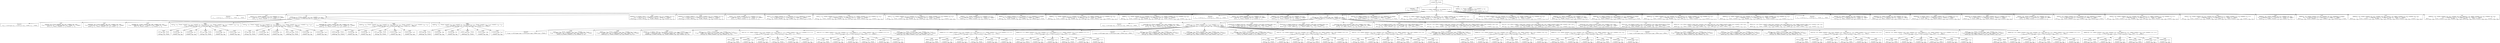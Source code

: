 digraph {
    graph [rankdir=TB
          ,bgcolor=transparent];
    node [shape=box
         ,fillcolor=white
         ,style=filled];
    0 [label=<Or <BR/> evalo([], v<SUB>0</SUB>, Trueo) <BR/>  [  ] >];
    1 [label=<Success <BR/>  [ v<SUB>0</SUB> &rarr; C Lit [Trueo] ] >];
    2 [label=<Or <BR/> oro(v<SUB>3</SUB>, v<SUB>4</SUB>, Trueo), evalo([], v<SUB>1</SUB>, v<SUB>3</SUB>), evalo([], v<SUB>2</SUB>, v<SUB>4</SUB>) <BR/>  [ v<SUB>0</SUB> &rarr; C Disj [v<SUB>1</SUB> v<SUB>2</SUB>] ] >];
    3 [label=<Leaf <BR/> ando(v<SUB>3</SUB>, v<SUB>4</SUB>, Trueo), evalo([], v<SUB>1</SUB>, v<SUB>3</SUB>), evalo([], v<SUB>2</SUB>, v<SUB>4</SUB>) <BR/>  [ v<SUB>0</SUB> &rarr; C Conj [v<SUB>1</SUB> v<SUB>2</SUB>] ]  <BR/> ando(v<SUB>16</SUB>, v<SUB>17</SUB>, Trueo), evalo([], v<SUB>14</SUB>, v<SUB>16</SUB>), evalo([], v<SUB>15</SUB>, v<SUB>17</SUB>)>];
    4 [label=<Success <BR/>  [ v<SUB>1</SUB> &rarr; C Lit [v<SUB>3</SUB>], v<SUB>2</SUB> &rarr; C Lit [v<SUB>4</SUB>], v<SUB>3</SUB> &rarr; Trueo, v<SUB>4</SUB> &rarr; Trueo ] >];
    5 [label=<Leaf <BR/> oro(v<SUB>16</SUB>, v<SUB>17</SUB>, Trueo), evalo([], v<SUB>14</SUB>, v<SUB>16</SUB>), evalo([], v<SUB>15</SUB>, v<SUB>17</SUB>) <BR/>  [ v<SUB>1</SUB> &rarr; C Lit [v<SUB>3</SUB>], v<SUB>2</SUB> &rarr; C Disj [v<SUB>14</SUB> v<SUB>15</SUB>], v<SUB>3</SUB> &rarr; Trueo, v<SUB>4</SUB> &rarr; Trueo ]  <BR/> oro(v<SUB>3</SUB>, v<SUB>4</SUB>, Trueo), evalo([], v<SUB>1</SUB>, v<SUB>3</SUB>), evalo([], v<SUB>2</SUB>, v<SUB>4</SUB>)>];
    6 [label=<Or <BR/> ando(v<SUB>16</SUB>, v<SUB>17</SUB>, Trueo), evalo([], v<SUB>14</SUB>, v<SUB>16</SUB>), evalo([], v<SUB>15</SUB>, v<SUB>17</SUB>) <BR/>  [ v<SUB>1</SUB> &rarr; C Lit [v<SUB>3</SUB>], v<SUB>2</SUB> &rarr; C Conj [v<SUB>14</SUB> v<SUB>15</SUB>], v<SUB>3</SUB> &rarr; Trueo, v<SUB>4</SUB> &rarr; Trueo ] >];
    7 [label=<Leaf <BR/> elemo(v<SUB>13</SUB>, [], Trueo), oro(v<SUB>21</SUB>, v<SUB>22</SUB>, Trueo), evalo([], v<SUB>19</SUB>, v<SUB>21</SUB>), evalo([], v<SUB>20</SUB>, v<SUB>22</SUB>) <BR/>  [ v<SUB>1</SUB> &rarr; C Var [v<SUB>13</SUB>], v<SUB>2</SUB> &rarr; C Disj [v<SUB>19</SUB> v<SUB>20</SUB>], v<SUB>3</SUB> &rarr; Trueo, v<SUB>4</SUB> &rarr; Trueo ]  <BR/> elemo(v<SUB>88</SUB>, [], Trueo), oro(v<SUB>96</SUB>, v<SUB>97</SUB>, Trueo), evalo([], v<SUB>94</SUB>, v<SUB>96</SUB>), evalo([], v<SUB>95</SUB>, v<SUB>97</SUB>)>];
    8 [label=<Leaf <BR/> elemo(v<SUB>13</SUB>, [], Trueo), ando(v<SUB>21</SUB>, v<SUB>22</SUB>, Trueo), evalo([], v<SUB>19</SUB>, v<SUB>21</SUB>), evalo([], v<SUB>20</SUB>, v<SUB>22</SUB>) <BR/>  [ v<SUB>1</SUB> &rarr; C Var [v<SUB>13</SUB>], v<SUB>2</SUB> &rarr; C Conj [v<SUB>19</SUB> v<SUB>20</SUB>], v<SUB>3</SUB> &rarr; Trueo, v<SUB>4</SUB> &rarr; Trueo ]  <BR/> elemo(v<SUB>88</SUB>, [], Trueo), ando(v<SUB>96</SUB>, v<SUB>97</SUB>, Trueo), evalo([], v<SUB>94</SUB>, v<SUB>96</SUB>), evalo([], v<SUB>95</SUB>, v<SUB>97</SUB>)>];
    9 [label=<Leaf <BR/> oro(v<SUB>11</SUB>, v<SUB>12</SUB>, Trueo), evalo([], v<SUB>9</SUB>, v<SUB>11</SUB>), evalo([], v<SUB>10</SUB>, v<SUB>12</SUB>) <BR/>  [ v<SUB>1</SUB> &rarr; C Disj [v<SUB>9</SUB> v<SUB>10</SUB>], v<SUB>2</SUB> &rarr; C Lit [v<SUB>4</SUB>], v<SUB>3</SUB> &rarr; Trueo, v<SUB>4</SUB> &rarr; Trueo ]  <BR/> oro(v<SUB>3</SUB>, v<SUB>4</SUB>, Trueo), evalo([], v<SUB>1</SUB>, v<SUB>3</SUB>), evalo([], v<SUB>2</SUB>, v<SUB>4</SUB>)>];
    10 [label=<Leaf <BR/> oro(v<SUB>11</SUB>, v<SUB>12</SUB>, Trueo), evalo([], v<SUB>9</SUB>, v<SUB>11</SUB>), evalo([], v<SUB>10</SUB>, v<SUB>12</SUB>), elemo(v<SUB>28</SUB>, [], Trueo) <BR/>  [ v<SUB>1</SUB> &rarr; C Disj [v<SUB>9</SUB> v<SUB>10</SUB>], v<SUB>2</SUB> &rarr; C Var [v<SUB>28</SUB>], v<SUB>3</SUB> &rarr; Trueo, v<SUB>4</SUB> &rarr; Trueo ]  <BR/> oro(v<SUB>86</SUB>, v<SUB>87</SUB>, Trueo), evalo([], v<SUB>84</SUB>, v<SUB>86</SUB>), evalo([], v<SUB>85</SUB>, v<SUB>87</SUB>), elemo(v<SUB>103</SUB>, [], Trueo)>];
    11 [label=<Leaf <BR/> oro(v<SUB>11</SUB>, v<SUB>12</SUB>, Trueo), evalo([], v<SUB>9</SUB>, v<SUB>11</SUB>), evalo([], v<SUB>10</SUB>, v<SUB>12</SUB>), oro(v<SUB>26</SUB>, v<SUB>27</SUB>, Trueo), evalo([], v<SUB>24</SUB>, v<SUB>26</SUB>), evalo([], v<SUB>25</SUB>, v<SUB>27</SUB>) <BR/>  [ v<SUB>1</SUB> &rarr; C Disj [v<SUB>9</SUB> v<SUB>10</SUB>], v<SUB>2</SUB> &rarr; C Disj [v<SUB>24</SUB> v<SUB>25</SUB>], v<SUB>3</SUB> &rarr; Trueo, v<SUB>4</SUB> &rarr; Trueo ]  <BR/> oro(v<SUB>86</SUB>, v<SUB>87</SUB>, Trueo), evalo([], v<SUB>84</SUB>, v<SUB>86</SUB>), evalo([], v<SUB>85</SUB>, v<SUB>87</SUB>), oro(v<SUB>101</SUB>, v<SUB>102</SUB>, Trueo), evalo([], v<SUB>99</SUB>, v<SUB>101</SUB>), evalo([], v<SUB>100</SUB>, v<SUB>102</SUB>)>];
    12 [label=<Leaf <BR/> oro(v<SUB>11</SUB>, v<SUB>12</SUB>, Trueo), evalo([], v<SUB>9</SUB>, v<SUB>11</SUB>), evalo([], v<SUB>10</SUB>, v<SUB>12</SUB>), ando(v<SUB>26</SUB>, v<SUB>27</SUB>, Trueo), evalo([], v<SUB>24</SUB>, v<SUB>26</SUB>), evalo([], v<SUB>25</SUB>, v<SUB>27</SUB>) <BR/>  [ v<SUB>1</SUB> &rarr; C Disj [v<SUB>9</SUB> v<SUB>10</SUB>], v<SUB>2</SUB> &rarr; C Conj [v<SUB>24</SUB> v<SUB>25</SUB>], v<SUB>3</SUB> &rarr; Trueo, v<SUB>4</SUB> &rarr; Trueo ]  <BR/> oro(v<SUB>86</SUB>, v<SUB>87</SUB>, Trueo), evalo([], v<SUB>84</SUB>, v<SUB>86</SUB>), evalo([], v<SUB>85</SUB>, v<SUB>87</SUB>), ando(v<SUB>101</SUB>, v<SUB>102</SUB>, Trueo), evalo([], v<SUB>99</SUB>, v<SUB>101</SUB>), evalo([], v<SUB>100</SUB>, v<SUB>102</SUB>)>];
    13 [label=<Leaf <BR/> ando(v<SUB>11</SUB>, v<SUB>12</SUB>, Trueo), evalo([], v<SUB>9</SUB>, v<SUB>11</SUB>), evalo([], v<SUB>10</SUB>, v<SUB>12</SUB>) <BR/>  [ v<SUB>1</SUB> &rarr; C Conj [v<SUB>9</SUB> v<SUB>10</SUB>], v<SUB>2</SUB> &rarr; C Lit [v<SUB>4</SUB>], v<SUB>3</SUB> &rarr; Trueo, v<SUB>4</SUB> &rarr; Trueo ]  <BR/> ando(v<SUB>16</SUB>, v<SUB>17</SUB>, Trueo), evalo([], v<SUB>14</SUB>, v<SUB>16</SUB>), evalo([], v<SUB>15</SUB>, v<SUB>17</SUB>)>];
    14 [label=<Leaf <BR/> ando(v<SUB>11</SUB>, v<SUB>12</SUB>, Trueo), evalo([], v<SUB>9</SUB>, v<SUB>11</SUB>), evalo([], v<SUB>10</SUB>, v<SUB>12</SUB>), elemo(v<SUB>33</SUB>, [], Trueo) <BR/>  [ v<SUB>1</SUB> &rarr; C Conj [v<SUB>9</SUB> v<SUB>10</SUB>], v<SUB>2</SUB> &rarr; C Var [v<SUB>33</SUB>], v<SUB>3</SUB> &rarr; Trueo, v<SUB>4</SUB> &rarr; Trueo ]  <BR/> ando(v<SUB>86</SUB>, v<SUB>87</SUB>, Trueo), evalo([], v<SUB>84</SUB>, v<SUB>86</SUB>), evalo([], v<SUB>85</SUB>, v<SUB>87</SUB>), elemo(v<SUB>108</SUB>, [], Trueo)>];
    15 [label=<Leaf <BR/> ando(v<SUB>11</SUB>, v<SUB>12</SUB>, Trueo), evalo([], v<SUB>9</SUB>, v<SUB>11</SUB>), evalo([], v<SUB>10</SUB>, v<SUB>12</SUB>), oro(v<SUB>31</SUB>, v<SUB>32</SUB>, Trueo), evalo([], v<SUB>29</SUB>, v<SUB>31</SUB>), evalo([], v<SUB>30</SUB>, v<SUB>32</SUB>) <BR/>  [ v<SUB>1</SUB> &rarr; C Conj [v<SUB>9</SUB> v<SUB>10</SUB>], v<SUB>2</SUB> &rarr; C Disj [v<SUB>29</SUB> v<SUB>30</SUB>], v<SUB>3</SUB> &rarr; Trueo, v<SUB>4</SUB> &rarr; Trueo ]  <BR/> ando(v<SUB>86</SUB>, v<SUB>87</SUB>, Trueo), evalo([], v<SUB>84</SUB>, v<SUB>86</SUB>), evalo([], v<SUB>85</SUB>, v<SUB>87</SUB>), oro(v<SUB>106</SUB>, v<SUB>107</SUB>, Trueo), evalo([], v<SUB>104</SUB>, v<SUB>106</SUB>), evalo([], v<SUB>105</SUB>, v<SUB>107</SUB>)>];
    16 [label=<Leaf <BR/> ando(v<SUB>11</SUB>, v<SUB>12</SUB>, Trueo), evalo([], v<SUB>9</SUB>, v<SUB>11</SUB>), evalo([], v<SUB>10</SUB>, v<SUB>12</SUB>), ando(v<SUB>31</SUB>, v<SUB>32</SUB>, Trueo), evalo([], v<SUB>29</SUB>, v<SUB>31</SUB>), evalo([], v<SUB>30</SUB>, v<SUB>32</SUB>) <BR/>  [ v<SUB>1</SUB> &rarr; C Conj [v<SUB>9</SUB> v<SUB>10</SUB>], v<SUB>2</SUB> &rarr; C Conj [v<SUB>29</SUB> v<SUB>30</SUB>], v<SUB>3</SUB> &rarr; Trueo, v<SUB>4</SUB> &rarr; Trueo ]  <BR/> ando(v<SUB>86</SUB>, v<SUB>87</SUB>, Trueo), evalo([], v<SUB>84</SUB>, v<SUB>86</SUB>), evalo([], v<SUB>85</SUB>, v<SUB>87</SUB>), ando(v<SUB>106</SUB>, v<SUB>107</SUB>, Trueo), evalo([], v<SUB>104</SUB>, v<SUB>106</SUB>), evalo([], v<SUB>105</SUB>, v<SUB>107</SUB>)>];
    17 [label=<Success <BR/>  [ v<SUB>1</SUB> &rarr; C Lit [v<SUB>3</SUB>], v<SUB>2</SUB> &rarr; C Lit [v<SUB>4</SUB>], v<SUB>3</SUB> &rarr; Falso, v<SUB>4</SUB> &rarr; Trueo ] >];
    18 [label=<Leaf <BR/> oro(v<SUB>41</SUB>, v<SUB>42</SUB>, Trueo), evalo([], v<SUB>39</SUB>, v<SUB>41</SUB>), evalo([], v<SUB>40</SUB>, v<SUB>42</SUB>) <BR/>  [ v<SUB>1</SUB> &rarr; C Lit [v<SUB>3</SUB>], v<SUB>2</SUB> &rarr; C Disj [v<SUB>39</SUB> v<SUB>40</SUB>], v<SUB>3</SUB> &rarr; Falso, v<SUB>4</SUB> &rarr; Trueo ]  <BR/> oro(v<SUB>3</SUB>, v<SUB>4</SUB>, Trueo), evalo([], v<SUB>1</SUB>, v<SUB>3</SUB>), evalo([], v<SUB>2</SUB>, v<SUB>4</SUB>)>];
    19 [label=<Leaf <BR/> ando(v<SUB>41</SUB>, v<SUB>42</SUB>, Trueo), evalo([], v<SUB>39</SUB>, v<SUB>41</SUB>), evalo([], v<SUB>40</SUB>, v<SUB>42</SUB>) <BR/>  [ v<SUB>1</SUB> &rarr; C Lit [v<SUB>3</SUB>], v<SUB>2</SUB> &rarr; C Conj [v<SUB>39</SUB> v<SUB>40</SUB>], v<SUB>3</SUB> &rarr; Falso, v<SUB>4</SUB> &rarr; Trueo ]  <BR/> ando(v<SUB>16</SUB>, v<SUB>17</SUB>, Trueo), evalo([], v<SUB>14</SUB>, v<SUB>16</SUB>), evalo([], v<SUB>15</SUB>, v<SUB>17</SUB>)>];
    20 [label=<Or <BR/> oro(v<SUB>36</SUB>, v<SUB>37</SUB>, Falso), evalo([], v<SUB>34</SUB>, v<SUB>36</SUB>), evalo([], v<SUB>35</SUB>, v<SUB>37</SUB>) <BR/>  [ v<SUB>1</SUB> &rarr; C Disj [v<SUB>34</SUB> v<SUB>35</SUB>], v<SUB>2</SUB> &rarr; C Lit [v<SUB>4</SUB>], v<SUB>3</SUB> &rarr; Falso, v<SUB>4</SUB> &rarr; Trueo ] >];
    21 [label=<Leaf <BR/> oro(v<SUB>36</SUB>, v<SUB>37</SUB>, Falso), evalo([], v<SUB>34</SUB>, v<SUB>36</SUB>), evalo([], v<SUB>35</SUB>, v<SUB>37</SUB>), elemo(v<SUB>53</SUB>, [], Trueo) <BR/>  [ v<SUB>1</SUB> &rarr; C Disj [v<SUB>34</SUB> v<SUB>35</SUB>], v<SUB>2</SUB> &rarr; C Var [v<SUB>53</SUB>], v<SUB>3</SUB> &rarr; Falso, v<SUB>4</SUB> &rarr; Trueo ]  <BR/> oro(v<SUB>156</SUB>, v<SUB>157</SUB>, Falso), evalo([], v<SUB>154</SUB>, v<SUB>156</SUB>), evalo([], v<SUB>155</SUB>, v<SUB>157</SUB>), elemo(v<SUB>173</SUB>, [], Trueo)>];
    22 [label=<Leaf <BR/> oro(v<SUB>36</SUB>, v<SUB>37</SUB>, Falso), evalo([], v<SUB>34</SUB>, v<SUB>36</SUB>), evalo([], v<SUB>35</SUB>, v<SUB>37</SUB>), oro(v<SUB>51</SUB>, v<SUB>52</SUB>, Trueo), evalo([], v<SUB>49</SUB>, v<SUB>51</SUB>), evalo([], v<SUB>50</SUB>, v<SUB>52</SUB>) <BR/>  [ v<SUB>1</SUB> &rarr; C Disj [v<SUB>34</SUB> v<SUB>35</SUB>], v<SUB>2</SUB> &rarr; C Disj [v<SUB>49</SUB> v<SUB>50</SUB>], v<SUB>3</SUB> &rarr; Falso, v<SUB>4</SUB> &rarr; Trueo ]  <BR/> oro(v<SUB>156</SUB>, v<SUB>157</SUB>, Falso), evalo([], v<SUB>154</SUB>, v<SUB>156</SUB>), evalo([], v<SUB>155</SUB>, v<SUB>157</SUB>), oro(v<SUB>171</SUB>, v<SUB>172</SUB>, Trueo), evalo([], v<SUB>169</SUB>, v<SUB>171</SUB>), evalo([], v<SUB>170</SUB>, v<SUB>172</SUB>)>];
    23 [label=<Leaf <BR/> oro(v<SUB>36</SUB>, v<SUB>37</SUB>, Falso), evalo([], v<SUB>34</SUB>, v<SUB>36</SUB>), evalo([], v<SUB>35</SUB>, v<SUB>37</SUB>), ando(v<SUB>51</SUB>, v<SUB>52</SUB>, Trueo), evalo([], v<SUB>49</SUB>, v<SUB>51</SUB>), evalo([], v<SUB>50</SUB>, v<SUB>52</SUB>) <BR/>  [ v<SUB>1</SUB> &rarr; C Disj [v<SUB>34</SUB> v<SUB>35</SUB>], v<SUB>2</SUB> &rarr; C Conj [v<SUB>49</SUB> v<SUB>50</SUB>], v<SUB>3</SUB> &rarr; Falso, v<SUB>4</SUB> &rarr; Trueo ]  <BR/> oro(v<SUB>156</SUB>, v<SUB>157</SUB>, Falso), evalo([], v<SUB>154</SUB>, v<SUB>156</SUB>), evalo([], v<SUB>155</SUB>, v<SUB>157</SUB>), ando(v<SUB>171</SUB>, v<SUB>172</SUB>, Trueo), evalo([], v<SUB>169</SUB>, v<SUB>171</SUB>), evalo([], v<SUB>170</SUB>, v<SUB>172</SUB>)>];
    24 [label=<Leaf <BR/> ando(v<SUB>36</SUB>, v<SUB>37</SUB>, Falso), evalo([], v<SUB>34</SUB>, v<SUB>36</SUB>), evalo([], v<SUB>35</SUB>, v<SUB>37</SUB>) <BR/>  [ v<SUB>1</SUB> &rarr; C Conj [v<SUB>34</SUB> v<SUB>35</SUB>], v<SUB>2</SUB> &rarr; C Lit [v<SUB>4</SUB>], v<SUB>3</SUB> &rarr; Falso, v<SUB>4</SUB> &rarr; Trueo ]  <BR/> ando(v<SUB>136</SUB>, v<SUB>137</SUB>, Falso), evalo([], v<SUB>134</SUB>, v<SUB>136</SUB>), evalo([], v<SUB>135</SUB>, v<SUB>137</SUB>)>];
    25 [label=<Leaf <BR/> ando(v<SUB>36</SUB>, v<SUB>37</SUB>, Falso), evalo([], v<SUB>34</SUB>, v<SUB>36</SUB>), evalo([], v<SUB>35</SUB>, v<SUB>37</SUB>), elemo(v<SUB>58</SUB>, [], Trueo) <BR/>  [ v<SUB>1</SUB> &rarr; C Conj [v<SUB>34</SUB> v<SUB>35</SUB>], v<SUB>2</SUB> &rarr; C Var [v<SUB>58</SUB>], v<SUB>3</SUB> &rarr; Falso, v<SUB>4</SUB> &rarr; Trueo ]  <BR/> ando(v<SUB>156</SUB>, v<SUB>157</SUB>, Falso), evalo([], v<SUB>154</SUB>, v<SUB>156</SUB>), evalo([], v<SUB>155</SUB>, v<SUB>157</SUB>), elemo(v<SUB>178</SUB>, [], Trueo)>];
    26 [label=<Leaf <BR/> ando(v<SUB>36</SUB>, v<SUB>37</SUB>, Falso), evalo([], v<SUB>34</SUB>, v<SUB>36</SUB>), evalo([], v<SUB>35</SUB>, v<SUB>37</SUB>), oro(v<SUB>56</SUB>, v<SUB>57</SUB>, Trueo), evalo([], v<SUB>54</SUB>, v<SUB>56</SUB>), evalo([], v<SUB>55</SUB>, v<SUB>57</SUB>) <BR/>  [ v<SUB>1</SUB> &rarr; C Conj [v<SUB>34</SUB> v<SUB>35</SUB>], v<SUB>2</SUB> &rarr; C Disj [v<SUB>54</SUB> v<SUB>55</SUB>], v<SUB>3</SUB> &rarr; Falso, v<SUB>4</SUB> &rarr; Trueo ]  <BR/> ando(v<SUB>156</SUB>, v<SUB>157</SUB>, Falso), evalo([], v<SUB>154</SUB>, v<SUB>156</SUB>), evalo([], v<SUB>155</SUB>, v<SUB>157</SUB>), oro(v<SUB>176</SUB>, v<SUB>177</SUB>, Trueo), evalo([], v<SUB>174</SUB>, v<SUB>176</SUB>), evalo([], v<SUB>175</SUB>, v<SUB>177</SUB>)>];
    27 [label=<Leaf <BR/> ando(v<SUB>36</SUB>, v<SUB>37</SUB>, Falso), evalo([], v<SUB>34</SUB>, v<SUB>36</SUB>), evalo([], v<SUB>35</SUB>, v<SUB>37</SUB>), ando(v<SUB>56</SUB>, v<SUB>57</SUB>, Trueo), evalo([], v<SUB>54</SUB>, v<SUB>56</SUB>), evalo([], v<SUB>55</SUB>, v<SUB>57</SUB>) <BR/>  [ v<SUB>1</SUB> &rarr; C Conj [v<SUB>34</SUB> v<SUB>35</SUB>], v<SUB>2</SUB> &rarr; C Conj [v<SUB>54</SUB> v<SUB>55</SUB>], v<SUB>3</SUB> &rarr; Falso, v<SUB>4</SUB> &rarr; Trueo ]  <BR/> ando(v<SUB>156</SUB>, v<SUB>157</SUB>, Falso), evalo([], v<SUB>154</SUB>, v<SUB>156</SUB>), evalo([], v<SUB>155</SUB>, v<SUB>157</SUB>), ando(v<SUB>176</SUB>, v<SUB>177</SUB>, Trueo), evalo([], v<SUB>174</SUB>, v<SUB>176</SUB>), evalo([], v<SUB>175</SUB>, v<SUB>177</SUB>)>];
    28 [label=<Success <BR/>  [ v<SUB>1</SUB> &rarr; C Lit [v<SUB>3</SUB>], v<SUB>2</SUB> &rarr; C Lit [v<SUB>4</SUB>], v<SUB>3</SUB> &rarr; Trueo, v<SUB>4</SUB> &rarr; Falso ] >];
    29 [label=<Leaf <BR/> oro(v<SUB>66</SUB>, v<SUB>67</SUB>, Falso), evalo([], v<SUB>64</SUB>, v<SUB>66</SUB>), evalo([], v<SUB>65</SUB>, v<SUB>67</SUB>) <BR/>  [ v<SUB>1</SUB> &rarr; C Lit [v<SUB>3</SUB>], v<SUB>2</SUB> &rarr; C Disj [v<SUB>64</SUB> v<SUB>65</SUB>], v<SUB>3</SUB> &rarr; Trueo, v<SUB>4</SUB> &rarr; Falso ]  <BR/> oro(v<SUB>36</SUB>, v<SUB>37</SUB>, Falso), evalo([], v<SUB>34</SUB>, v<SUB>36</SUB>), evalo([], v<SUB>35</SUB>, v<SUB>37</SUB>)>];
    30 [label=<Leaf <BR/> ando(v<SUB>66</SUB>, v<SUB>67</SUB>, Falso), evalo([], v<SUB>64</SUB>, v<SUB>66</SUB>), evalo([], v<SUB>65</SUB>, v<SUB>67</SUB>) <BR/>  [ v<SUB>1</SUB> &rarr; C Lit [v<SUB>3</SUB>], v<SUB>2</SUB> &rarr; C Conj [v<SUB>64</SUB> v<SUB>65</SUB>], v<SUB>3</SUB> &rarr; Trueo, v<SUB>4</SUB> &rarr; Falso ]  <BR/> ando(v<SUB>136</SUB>, v<SUB>137</SUB>, Falso), evalo([], v<SUB>134</SUB>, v<SUB>136</SUB>), evalo([], v<SUB>135</SUB>, v<SUB>137</SUB>)>];
    31 [label=<Leaf <BR/> elemo(v<SUB>63</SUB>, [], Trueo), oro(v<SUB>71</SUB>, v<SUB>72</SUB>, Falso), evalo([], v<SUB>69</SUB>, v<SUB>71</SUB>), evalo([], v<SUB>70</SUB>, v<SUB>72</SUB>) <BR/>  [ v<SUB>1</SUB> &rarr; C Var [v<SUB>63</SUB>], v<SUB>2</SUB> &rarr; C Disj [v<SUB>69</SUB> v<SUB>70</SUB>], v<SUB>3</SUB> &rarr; Trueo, v<SUB>4</SUB> &rarr; Falso ]  <BR/> elemo(v<SUB>183</SUB>, [], Trueo), oro(v<SUB>191</SUB>, v<SUB>192</SUB>, Falso), evalo([], v<SUB>189</SUB>, v<SUB>191</SUB>), evalo([], v<SUB>190</SUB>, v<SUB>192</SUB>)>];
    32 [label=<Leaf <BR/> elemo(v<SUB>63</SUB>, [], Trueo), ando(v<SUB>71</SUB>, v<SUB>72</SUB>, Falso), evalo([], v<SUB>69</SUB>, v<SUB>71</SUB>), evalo([], v<SUB>70</SUB>, v<SUB>72</SUB>) <BR/>  [ v<SUB>1</SUB> &rarr; C Var [v<SUB>63</SUB>], v<SUB>2</SUB> &rarr; C Conj [v<SUB>69</SUB> v<SUB>70</SUB>], v<SUB>3</SUB> &rarr; Trueo, v<SUB>4</SUB> &rarr; Falso ]  <BR/> elemo(v<SUB>183</SUB>, [], Trueo), ando(v<SUB>191</SUB>, v<SUB>192</SUB>, Falso), evalo([], v<SUB>189</SUB>, v<SUB>191</SUB>), evalo([], v<SUB>190</SUB>, v<SUB>192</SUB>)>];
    33 [label=<Leaf <BR/> oro(v<SUB>61</SUB>, v<SUB>62</SUB>, Trueo), evalo([], v<SUB>59</SUB>, v<SUB>61</SUB>), evalo([], v<SUB>60</SUB>, v<SUB>62</SUB>) <BR/>  [ v<SUB>1</SUB> &rarr; C Disj [v<SUB>59</SUB> v<SUB>60</SUB>], v<SUB>2</SUB> &rarr; C Lit [v<SUB>4</SUB>], v<SUB>3</SUB> &rarr; Trueo, v<SUB>4</SUB> &rarr; Falso ]  <BR/> oro(v<SUB>3</SUB>, v<SUB>4</SUB>, Trueo), evalo([], v<SUB>1</SUB>, v<SUB>3</SUB>), evalo([], v<SUB>2</SUB>, v<SUB>4</SUB>)>];
    34 [label=<Leaf <BR/> oro(v<SUB>61</SUB>, v<SUB>62</SUB>, Trueo), evalo([], v<SUB>59</SUB>, v<SUB>61</SUB>), evalo([], v<SUB>60</SUB>, v<SUB>62</SUB>), elemo(v<SUB>78</SUB>, [], Falso) <BR/>  [ v<SUB>1</SUB> &rarr; C Disj [v<SUB>59</SUB> v<SUB>60</SUB>], v<SUB>2</SUB> &rarr; C Var [v<SUB>78</SUB>], v<SUB>3</SUB> &rarr; Trueo, v<SUB>4</SUB> &rarr; Falso ]  <BR/> oro(v<SUB>181</SUB>, v<SUB>182</SUB>, Trueo), evalo([], v<SUB>179</SUB>, v<SUB>181</SUB>), evalo([], v<SUB>180</SUB>, v<SUB>182</SUB>), elemo(v<SUB>198</SUB>, [], Falso)>];
    35 [label=<Leaf <BR/> oro(v<SUB>61</SUB>, v<SUB>62</SUB>, Trueo), evalo([], v<SUB>59</SUB>, v<SUB>61</SUB>), evalo([], v<SUB>60</SUB>, v<SUB>62</SUB>), oro(v<SUB>76</SUB>, v<SUB>77</SUB>, Falso), evalo([], v<SUB>74</SUB>, v<SUB>76</SUB>), evalo([], v<SUB>75</SUB>, v<SUB>77</SUB>) <BR/>  [ v<SUB>1</SUB> &rarr; C Disj [v<SUB>59</SUB> v<SUB>60</SUB>], v<SUB>2</SUB> &rarr; C Disj [v<SUB>74</SUB> v<SUB>75</SUB>], v<SUB>3</SUB> &rarr; Trueo, v<SUB>4</SUB> &rarr; Falso ]  <BR/> oro(v<SUB>181</SUB>, v<SUB>182</SUB>, Trueo), evalo([], v<SUB>179</SUB>, v<SUB>181</SUB>), evalo([], v<SUB>180</SUB>, v<SUB>182</SUB>), oro(v<SUB>196</SUB>, v<SUB>197</SUB>, Falso), evalo([], v<SUB>194</SUB>, v<SUB>196</SUB>), evalo([], v<SUB>195</SUB>, v<SUB>197</SUB>)>];
    36 [label=<Leaf <BR/> oro(v<SUB>61</SUB>, v<SUB>62</SUB>, Trueo), evalo([], v<SUB>59</SUB>, v<SUB>61</SUB>), evalo([], v<SUB>60</SUB>, v<SUB>62</SUB>), ando(v<SUB>76</SUB>, v<SUB>77</SUB>, Falso), evalo([], v<SUB>74</SUB>, v<SUB>76</SUB>), evalo([], v<SUB>75</SUB>, v<SUB>77</SUB>) <BR/>  [ v<SUB>1</SUB> &rarr; C Disj [v<SUB>59</SUB> v<SUB>60</SUB>], v<SUB>2</SUB> &rarr; C Conj [v<SUB>74</SUB> v<SUB>75</SUB>], v<SUB>3</SUB> &rarr; Trueo, v<SUB>4</SUB> &rarr; Falso ]  <BR/> oro(v<SUB>181</SUB>, v<SUB>182</SUB>, Trueo), evalo([], v<SUB>179</SUB>, v<SUB>181</SUB>), evalo([], v<SUB>180</SUB>, v<SUB>182</SUB>), ando(v<SUB>196</SUB>, v<SUB>197</SUB>, Falso), evalo([], v<SUB>194</SUB>, v<SUB>196</SUB>), evalo([], v<SUB>195</SUB>, v<SUB>197</SUB>)>];
    37 [label=<Leaf <BR/> ando(v<SUB>61</SUB>, v<SUB>62</SUB>, Trueo), evalo([], v<SUB>59</SUB>, v<SUB>61</SUB>), evalo([], v<SUB>60</SUB>, v<SUB>62</SUB>) <BR/>  [ v<SUB>1</SUB> &rarr; C Conj [v<SUB>59</SUB> v<SUB>60</SUB>], v<SUB>2</SUB> &rarr; C Lit [v<SUB>4</SUB>], v<SUB>3</SUB> &rarr; Trueo, v<SUB>4</SUB> &rarr; Falso ]  <BR/> ando(v<SUB>16</SUB>, v<SUB>17</SUB>, Trueo), evalo([], v<SUB>14</SUB>, v<SUB>16</SUB>), evalo([], v<SUB>15</SUB>, v<SUB>17</SUB>)>];
    38 [label=<Leaf <BR/> ando(v<SUB>61</SUB>, v<SUB>62</SUB>, Trueo), evalo([], v<SUB>59</SUB>, v<SUB>61</SUB>), evalo([], v<SUB>60</SUB>, v<SUB>62</SUB>), elemo(v<SUB>83</SUB>, [], Falso) <BR/>  [ v<SUB>1</SUB> &rarr; C Conj [v<SUB>59</SUB> v<SUB>60</SUB>], v<SUB>2</SUB> &rarr; C Var [v<SUB>83</SUB>], v<SUB>3</SUB> &rarr; Trueo, v<SUB>4</SUB> &rarr; Falso ]  <BR/> ando(v<SUB>181</SUB>, v<SUB>182</SUB>, Trueo), evalo([], v<SUB>179</SUB>, v<SUB>181</SUB>), evalo([], v<SUB>180</SUB>, v<SUB>182</SUB>), elemo(v<SUB>203</SUB>, [], Falso)>];
    39 [label=<Leaf <BR/> ando(v<SUB>61</SUB>, v<SUB>62</SUB>, Trueo), evalo([], v<SUB>59</SUB>, v<SUB>61</SUB>), evalo([], v<SUB>60</SUB>, v<SUB>62</SUB>), oro(v<SUB>81</SUB>, v<SUB>82</SUB>, Falso), evalo([], v<SUB>79</SUB>, v<SUB>81</SUB>), evalo([], v<SUB>80</SUB>, v<SUB>82</SUB>) <BR/>  [ v<SUB>1</SUB> &rarr; C Conj [v<SUB>59</SUB> v<SUB>60</SUB>], v<SUB>2</SUB> &rarr; C Disj [v<SUB>79</SUB> v<SUB>80</SUB>], v<SUB>3</SUB> &rarr; Trueo, v<SUB>4</SUB> &rarr; Falso ]  <BR/> ando(v<SUB>181</SUB>, v<SUB>182</SUB>, Trueo), evalo([], v<SUB>179</SUB>, v<SUB>181</SUB>), evalo([], v<SUB>180</SUB>, v<SUB>182</SUB>), oro(v<SUB>201</SUB>, v<SUB>202</SUB>, Falso), evalo([], v<SUB>199</SUB>, v<SUB>201</SUB>), evalo([], v<SUB>200</SUB>, v<SUB>202</SUB>)>];
    40 [label=<Leaf <BR/> ando(v<SUB>61</SUB>, v<SUB>62</SUB>, Trueo), evalo([], v<SUB>59</SUB>, v<SUB>61</SUB>), evalo([], v<SUB>60</SUB>, v<SUB>62</SUB>), ando(v<SUB>81</SUB>, v<SUB>82</SUB>, Falso), evalo([], v<SUB>79</SUB>, v<SUB>81</SUB>), evalo([], v<SUB>80</SUB>, v<SUB>82</SUB>) <BR/>  [ v<SUB>1</SUB> &rarr; C Conj [v<SUB>59</SUB> v<SUB>60</SUB>], v<SUB>2</SUB> &rarr; C Conj [v<SUB>79</SUB> v<SUB>80</SUB>], v<SUB>3</SUB> &rarr; Trueo, v<SUB>4</SUB> &rarr; Falso ]  <BR/> ando(v<SUB>181</SUB>, v<SUB>182</SUB>, Trueo), evalo([], v<SUB>179</SUB>, v<SUB>181</SUB>), evalo([], v<SUB>180</SUB>, v<SUB>182</SUB>), ando(v<SUB>201</SUB>, v<SUB>202</SUB>, Falso), evalo([], v<SUB>199</SUB>, v<SUB>201</SUB>), evalo([], v<SUB>200</SUB>, v<SUB>202</SUB>)>];
    41 [label=<Success <BR/>  [ v<SUB>14</SUB> &rarr; C Lit [v<SUB>16</SUB>], v<SUB>15</SUB> &rarr; C Lit [v<SUB>17</SUB>], v<SUB>16</SUB> &rarr; Trueo, v<SUB>17</SUB> &rarr; Trueo ] >];
    42 [label=<Leaf <BR/> oro(v<SUB>91</SUB>, v<SUB>92</SUB>, Trueo), evalo([], v<SUB>89</SUB>, v<SUB>91</SUB>), evalo([], v<SUB>90</SUB>, v<SUB>92</SUB>) <BR/>  [ v<SUB>14</SUB> &rarr; C Lit [v<SUB>16</SUB>], v<SUB>15</SUB> &rarr; C Disj [v<SUB>89</SUB> v<SUB>90</SUB>], v<SUB>16</SUB> &rarr; Trueo, v<SUB>17</SUB> &rarr; Trueo ]  <BR/> oro(v<SUB>3</SUB>, v<SUB>4</SUB>, Trueo), evalo([], v<SUB>1</SUB>, v<SUB>3</SUB>), evalo([], v<SUB>2</SUB>, v<SUB>4</SUB>)>];
    43 [label=<Leaf <BR/> ando(v<SUB>91</SUB>, v<SUB>92</SUB>, Trueo), evalo([], v<SUB>89</SUB>, v<SUB>91</SUB>), evalo([], v<SUB>90</SUB>, v<SUB>92</SUB>) <BR/>  [ v<SUB>14</SUB> &rarr; C Lit [v<SUB>16</SUB>], v<SUB>15</SUB> &rarr; C Conj [v<SUB>89</SUB> v<SUB>90</SUB>], v<SUB>16</SUB> &rarr; Trueo, v<SUB>17</SUB> &rarr; Trueo ]  <BR/> ando(v<SUB>16</SUB>, v<SUB>17</SUB>, Trueo), evalo([], v<SUB>14</SUB>, v<SUB>16</SUB>), evalo([], v<SUB>15</SUB>, v<SUB>17</SUB>)>];
    44 [label=<Leaf <BR/> oro(v<SUB>86</SUB>, v<SUB>87</SUB>, Trueo), evalo([], v<SUB>84</SUB>, v<SUB>86</SUB>), evalo([], v<SUB>85</SUB>, v<SUB>87</SUB>) <BR/>  [ v<SUB>14</SUB> &rarr; C Disj [v<SUB>84</SUB> v<SUB>85</SUB>], v<SUB>15</SUB> &rarr; C Lit [v<SUB>17</SUB>], v<SUB>16</SUB> &rarr; Trueo, v<SUB>17</SUB> &rarr; Trueo ]  <BR/> oro(v<SUB>3</SUB>, v<SUB>4</SUB>, Trueo), evalo([], v<SUB>1</SUB>, v<SUB>3</SUB>), evalo([], v<SUB>2</SUB>, v<SUB>4</SUB>)>];
    45 [label=<Split <BR/> oro(v<SUB>86</SUB>, v<SUB>87</SUB>, Trueo), evalo([], v<SUB>84</SUB>, v<SUB>86</SUB>), evalo([], v<SUB>85</SUB>, v<SUB>87</SUB>), oro(v<SUB>101</SUB>, v<SUB>102</SUB>, Trueo), evalo([], v<SUB>99</SUB>, v<SUB>101</SUB>), evalo([], v<SUB>100</SUB>, v<SUB>102</SUB>) <BR/>  [ v<SUB>14</SUB> &rarr; C Disj [v<SUB>84</SUB> v<SUB>85</SUB>], v<SUB>15</SUB> &rarr; C Disj [v<SUB>99</SUB> v<SUB>100</SUB>], v<SUB>16</SUB> &rarr; Trueo, v<SUB>17</SUB> &rarr; Trueo ] >];
    46 [label=<Split <BR/> oro(v<SUB>86</SUB>, v<SUB>87</SUB>, Trueo), evalo([], v<SUB>84</SUB>, v<SUB>86</SUB>), evalo([], v<SUB>85</SUB>, v<SUB>87</SUB>), ando(v<SUB>101</SUB>, v<SUB>102</SUB>, Trueo), evalo([], v<SUB>99</SUB>, v<SUB>101</SUB>), evalo([], v<SUB>100</SUB>, v<SUB>102</SUB>) <BR/>  [ v<SUB>14</SUB> &rarr; C Disj [v<SUB>84</SUB> v<SUB>85</SUB>], v<SUB>15</SUB> &rarr; C Conj [v<SUB>99</SUB> v<SUB>100</SUB>], v<SUB>16</SUB> &rarr; Trueo, v<SUB>17</SUB> &rarr; Trueo ] >];
    47 [label=<Leaf <BR/> ando(v<SUB>86</SUB>, v<SUB>87</SUB>, Trueo), evalo([], v<SUB>84</SUB>, v<SUB>86</SUB>), evalo([], v<SUB>85</SUB>, v<SUB>87</SUB>) <BR/>  [ v<SUB>14</SUB> &rarr; C Conj [v<SUB>84</SUB> v<SUB>85</SUB>], v<SUB>15</SUB> &rarr; C Lit [v<SUB>17</SUB>], v<SUB>16</SUB> &rarr; Trueo, v<SUB>17</SUB> &rarr; Trueo ]  <BR/> ando(v<SUB>16</SUB>, v<SUB>17</SUB>, Trueo), evalo([], v<SUB>14</SUB>, v<SUB>16</SUB>), evalo([], v<SUB>15</SUB>, v<SUB>17</SUB>)>];
    48 [label=<Split <BR/> ando(v<SUB>86</SUB>, v<SUB>87</SUB>, Trueo), evalo([], v<SUB>84</SUB>, v<SUB>86</SUB>), evalo([], v<SUB>85</SUB>, v<SUB>87</SUB>), oro(v<SUB>106</SUB>, v<SUB>107</SUB>, Trueo), evalo([], v<SUB>104</SUB>, v<SUB>106</SUB>), evalo([], v<SUB>105</SUB>, v<SUB>107</SUB>) <BR/>  [ v<SUB>14</SUB> &rarr; C Conj [v<SUB>84</SUB> v<SUB>85</SUB>], v<SUB>15</SUB> &rarr; C Disj [v<SUB>104</SUB> v<SUB>105</SUB>], v<SUB>16</SUB> &rarr; Trueo, v<SUB>17</SUB> &rarr; Trueo ] >];
    49 [label=<Split <BR/> ando(v<SUB>86</SUB>, v<SUB>87</SUB>, Trueo), evalo([], v<SUB>84</SUB>, v<SUB>86</SUB>), evalo([], v<SUB>85</SUB>, v<SUB>87</SUB>), ando(v<SUB>106</SUB>, v<SUB>107</SUB>, Trueo), evalo([], v<SUB>104</SUB>, v<SUB>106</SUB>), evalo([], v<SUB>105</SUB>, v<SUB>107</SUB>) <BR/>  [ v<SUB>14</SUB> &rarr; C Conj [v<SUB>84</SUB> v<SUB>85</SUB>], v<SUB>15</SUB> &rarr; C Conj [v<SUB>104</SUB> v<SUB>105</SUB>], v<SUB>16</SUB> &rarr; Trueo, v<SUB>17</SUB> &rarr; Trueo ] >];
    50 [label=<Leaf <BR/> oro(v<SUB>86</SUB>, v<SUB>87</SUB>, Trueo) <BR/>  [  ]  <BR/> oro(v<SUB>96</SUB>, v<SUB>97</SUB>, Trueo)>];
    51 [label=<Leaf <BR/> evalo([], v<SUB>84</SUB>, v<SUB>86</SUB>) <BR/>  [  ]  <BR/> evalo([], v<SUB>94</SUB>, v<SUB>96</SUB>)>];
    52 [label=<Leaf <BR/> evalo([], v<SUB>85</SUB>, v<SUB>87</SUB>) <BR/>  [  ]  <BR/> evalo([], v<SUB>94</SUB>, v<SUB>96</SUB>)>];
    53 [label=<Leaf <BR/> oro(v<SUB>101</SUB>, v<SUB>102</SUB>, Trueo) <BR/>  [  ]  <BR/> oro(v<SUB>96</SUB>, v<SUB>97</SUB>, Trueo)>];
    54 [label=<Leaf <BR/> evalo([], v<SUB>99</SUB>, v<SUB>101</SUB>) <BR/>  [  ]  <BR/> evalo([], v<SUB>94</SUB>, v<SUB>96</SUB>)>];
    55 [label=<Leaf <BR/> evalo([], v<SUB>100</SUB>, v<SUB>102</SUB>) <BR/>  [  ]  <BR/> evalo([], v<SUB>94</SUB>, v<SUB>96</SUB>)>];
    56 [label=<Leaf <BR/> oro(v<SUB>86</SUB>, v<SUB>87</SUB>, Trueo) <BR/>  [  ]  <BR/> oro(v<SUB>96</SUB>, v<SUB>97</SUB>, Trueo)>];
    57 [label=<Leaf <BR/> evalo([], v<SUB>84</SUB>, v<SUB>86</SUB>) <BR/>  [  ]  <BR/> evalo([], v<SUB>94</SUB>, v<SUB>96</SUB>)>];
    58 [label=<Leaf <BR/> evalo([], v<SUB>85</SUB>, v<SUB>87</SUB>) <BR/>  [  ]  <BR/> evalo([], v<SUB>94</SUB>, v<SUB>96</SUB>)>];
    59 [label=<Leaf <BR/> ando(v<SUB>101</SUB>, v<SUB>102</SUB>, Trueo) <BR/>  [  ]  <BR/> ando(v<SUB>96</SUB>, v<SUB>97</SUB>, Trueo)>];
    60 [label=<Leaf <BR/> evalo([], v<SUB>99</SUB>, v<SUB>101</SUB>) <BR/>  [  ]  <BR/> evalo([], v<SUB>94</SUB>, v<SUB>96</SUB>)>];
    61 [label=<Leaf <BR/> evalo([], v<SUB>100</SUB>, v<SUB>102</SUB>) <BR/>  [  ]  <BR/> evalo([], v<SUB>94</SUB>, v<SUB>96</SUB>)>];
    62 [label=<Leaf <BR/> ando(v<SUB>86</SUB>, v<SUB>87</SUB>, Trueo) <BR/>  [  ]  <BR/> ando(v<SUB>96</SUB>, v<SUB>97</SUB>, Trueo)>];
    63 [label=<Leaf <BR/> evalo([], v<SUB>84</SUB>, v<SUB>86</SUB>) <BR/>  [  ]  <BR/> evalo([], v<SUB>94</SUB>, v<SUB>96</SUB>)>];
    64 [label=<Leaf <BR/> evalo([], v<SUB>85</SUB>, v<SUB>87</SUB>) <BR/>  [  ]  <BR/> evalo([], v<SUB>94</SUB>, v<SUB>96</SUB>)>];
    65 [label=<Leaf <BR/> oro(v<SUB>106</SUB>, v<SUB>107</SUB>, Trueo) <BR/>  [  ]  <BR/> oro(v<SUB>96</SUB>, v<SUB>97</SUB>, Trueo)>];
    66 [label=<Leaf <BR/> evalo([], v<SUB>104</SUB>, v<SUB>106</SUB>) <BR/>  [  ]  <BR/> evalo([], v<SUB>94</SUB>, v<SUB>96</SUB>)>];
    67 [label=<Leaf <BR/> evalo([], v<SUB>105</SUB>, v<SUB>107</SUB>) <BR/>  [  ]  <BR/> evalo([], v<SUB>94</SUB>, v<SUB>96</SUB>)>];
    68 [label=<Leaf <BR/> ando(v<SUB>86</SUB>, v<SUB>87</SUB>, Trueo) <BR/>  [  ]  <BR/> ando(v<SUB>96</SUB>, v<SUB>97</SUB>, Trueo)>];
    69 [label=<Leaf <BR/> evalo([], v<SUB>84</SUB>, v<SUB>86</SUB>) <BR/>  [  ]  <BR/> evalo([], v<SUB>94</SUB>, v<SUB>96</SUB>)>];
    70 [label=<Leaf <BR/> evalo([], v<SUB>85</SUB>, v<SUB>87</SUB>) <BR/>  [  ]  <BR/> evalo([], v<SUB>94</SUB>, v<SUB>96</SUB>)>];
    71 [label=<Leaf <BR/> ando(v<SUB>106</SUB>, v<SUB>107</SUB>, Trueo) <BR/>  [  ]  <BR/> ando(v<SUB>96</SUB>, v<SUB>97</SUB>, Trueo)>];
    72 [label=<Leaf <BR/> evalo([], v<SUB>104</SUB>, v<SUB>106</SUB>) <BR/>  [  ]  <BR/> evalo([], v<SUB>94</SUB>, v<SUB>96</SUB>)>];
    73 [label=<Leaf <BR/> evalo([], v<SUB>105</SUB>, v<SUB>107</SUB>) <BR/>  [  ]  <BR/> evalo([], v<SUB>94</SUB>, v<SUB>96</SUB>)>];
    74 [label=<Success <BR/>  [ v<SUB>34</SUB> &rarr; C Lit [v<SUB>36</SUB>], v<SUB>35</SUB> &rarr; C Lit [v<SUB>37</SUB>], v<SUB>36</SUB> &rarr; Falso, v<SUB>37</SUB> &rarr; Falso ] >];
    75 [label=<Leaf <BR/> oro(v<SUB>136</SUB>, v<SUB>137</SUB>, Falso), evalo([], v<SUB>134</SUB>, v<SUB>136</SUB>), evalo([], v<SUB>135</SUB>, v<SUB>137</SUB>) <BR/>  [ v<SUB>34</SUB> &rarr; C Lit [v<SUB>36</SUB>], v<SUB>35</SUB> &rarr; C Disj [v<SUB>134</SUB> v<SUB>135</SUB>], v<SUB>36</SUB> &rarr; Falso, v<SUB>37</SUB> &rarr; Falso ]  <BR/> oro(v<SUB>36</SUB>, v<SUB>37</SUB>, Falso), evalo([], v<SUB>34</SUB>, v<SUB>36</SUB>), evalo([], v<SUB>35</SUB>, v<SUB>37</SUB>)>];
    76 [label=<Or <BR/> ando(v<SUB>136</SUB>, v<SUB>137</SUB>, Falso), evalo([], v<SUB>134</SUB>, v<SUB>136</SUB>), evalo([], v<SUB>135</SUB>, v<SUB>137</SUB>) <BR/>  [ v<SUB>34</SUB> &rarr; C Lit [v<SUB>36</SUB>], v<SUB>35</SUB> &rarr; C Conj [v<SUB>134</SUB> v<SUB>135</SUB>], v<SUB>36</SUB> &rarr; Falso, v<SUB>37</SUB> &rarr; Falso ] >];
    77 [label=<Leaf <BR/> elemo(v<SUB>133</SUB>, [], Falso), oro(v<SUB>141</SUB>, v<SUB>142</SUB>, Falso), evalo([], v<SUB>139</SUB>, v<SUB>141</SUB>), evalo([], v<SUB>140</SUB>, v<SUB>142</SUB>) <BR/>  [ v<SUB>34</SUB> &rarr; C Var [v<SUB>133</SUB>], v<SUB>35</SUB> &rarr; C Disj [v<SUB>139</SUB> v<SUB>140</SUB>], v<SUB>36</SUB> &rarr; Falso, v<SUB>37</SUB> &rarr; Falso ]  <BR/> elemo(v<SUB>208</SUB>, [], Falso), oro(v<SUB>216</SUB>, v<SUB>217</SUB>, Falso), evalo([], v<SUB>214</SUB>, v<SUB>216</SUB>), evalo([], v<SUB>215</SUB>, v<SUB>217</SUB>)>];
    78 [label=<Leaf <BR/> elemo(v<SUB>133</SUB>, [], Falso), ando(v<SUB>141</SUB>, v<SUB>142</SUB>, Falso), evalo([], v<SUB>139</SUB>, v<SUB>141</SUB>), evalo([], v<SUB>140</SUB>, v<SUB>142</SUB>) <BR/>  [ v<SUB>34</SUB> &rarr; C Var [v<SUB>133</SUB>], v<SUB>35</SUB> &rarr; C Conj [v<SUB>139</SUB> v<SUB>140</SUB>], v<SUB>36</SUB> &rarr; Falso, v<SUB>37</SUB> &rarr; Falso ]  <BR/> elemo(v<SUB>208</SUB>, [], Falso), ando(v<SUB>216</SUB>, v<SUB>217</SUB>, Falso), evalo([], v<SUB>214</SUB>, v<SUB>216</SUB>), evalo([], v<SUB>215</SUB>, v<SUB>217</SUB>)>];
    79 [label=<Leaf <BR/> oro(v<SUB>131</SUB>, v<SUB>132</SUB>, Falso), evalo([], v<SUB>129</SUB>, v<SUB>131</SUB>), evalo([], v<SUB>130</SUB>, v<SUB>132</SUB>) <BR/>  [ v<SUB>34</SUB> &rarr; C Disj [v<SUB>129</SUB> v<SUB>130</SUB>], v<SUB>35</SUB> &rarr; C Lit [v<SUB>37</SUB>], v<SUB>36</SUB> &rarr; Falso, v<SUB>37</SUB> &rarr; Falso ]  <BR/> oro(v<SUB>36</SUB>, v<SUB>37</SUB>, Falso), evalo([], v<SUB>34</SUB>, v<SUB>36</SUB>), evalo([], v<SUB>35</SUB>, v<SUB>37</SUB>)>];
    80 [label=<Leaf <BR/> oro(v<SUB>131</SUB>, v<SUB>132</SUB>, Falso), evalo([], v<SUB>129</SUB>, v<SUB>131</SUB>), evalo([], v<SUB>130</SUB>, v<SUB>132</SUB>), elemo(v<SUB>148</SUB>, [], Falso) <BR/>  [ v<SUB>34</SUB> &rarr; C Disj [v<SUB>129</SUB> v<SUB>130</SUB>], v<SUB>35</SUB> &rarr; C Var [v<SUB>148</SUB>], v<SUB>36</SUB> &rarr; Falso, v<SUB>37</SUB> &rarr; Falso ]  <BR/> oro(v<SUB>206</SUB>, v<SUB>207</SUB>, Falso), evalo([], v<SUB>204</SUB>, v<SUB>206</SUB>), evalo([], v<SUB>205</SUB>, v<SUB>207</SUB>), elemo(v<SUB>223</SUB>, [], Falso)>];
    81 [label=<Leaf <BR/> oro(v<SUB>131</SUB>, v<SUB>132</SUB>, Falso), evalo([], v<SUB>129</SUB>, v<SUB>131</SUB>), evalo([], v<SUB>130</SUB>, v<SUB>132</SUB>), oro(v<SUB>146</SUB>, v<SUB>147</SUB>, Falso), evalo([], v<SUB>144</SUB>, v<SUB>146</SUB>), evalo([], v<SUB>145</SUB>, v<SUB>147</SUB>) <BR/>  [ v<SUB>34</SUB> &rarr; C Disj [v<SUB>129</SUB> v<SUB>130</SUB>], v<SUB>35</SUB> &rarr; C Disj [v<SUB>144</SUB> v<SUB>145</SUB>], v<SUB>36</SUB> &rarr; Falso, v<SUB>37</SUB> &rarr; Falso ]  <BR/> oro(v<SUB>206</SUB>, v<SUB>207</SUB>, Falso), evalo([], v<SUB>204</SUB>, v<SUB>206</SUB>), evalo([], v<SUB>205</SUB>, v<SUB>207</SUB>), oro(v<SUB>221</SUB>, v<SUB>222</SUB>, Falso), evalo([], v<SUB>219</SUB>, v<SUB>221</SUB>), evalo([], v<SUB>220</SUB>, v<SUB>222</SUB>)>];
    82 [label=<Leaf <BR/> oro(v<SUB>131</SUB>, v<SUB>132</SUB>, Falso), evalo([], v<SUB>129</SUB>, v<SUB>131</SUB>), evalo([], v<SUB>130</SUB>, v<SUB>132</SUB>), ando(v<SUB>146</SUB>, v<SUB>147</SUB>, Falso), evalo([], v<SUB>144</SUB>, v<SUB>146</SUB>), evalo([], v<SUB>145</SUB>, v<SUB>147</SUB>) <BR/>  [ v<SUB>34</SUB> &rarr; C Disj [v<SUB>129</SUB> v<SUB>130</SUB>], v<SUB>35</SUB> &rarr; C Conj [v<SUB>144</SUB> v<SUB>145</SUB>], v<SUB>36</SUB> &rarr; Falso, v<SUB>37</SUB> &rarr; Falso ]  <BR/> oro(v<SUB>206</SUB>, v<SUB>207</SUB>, Falso), evalo([], v<SUB>204</SUB>, v<SUB>206</SUB>), evalo([], v<SUB>205</SUB>, v<SUB>207</SUB>), ando(v<SUB>221</SUB>, v<SUB>222</SUB>, Falso), evalo([], v<SUB>219</SUB>, v<SUB>221</SUB>), evalo([], v<SUB>220</SUB>, v<SUB>222</SUB>)>];
    83 [label=<Leaf <BR/> ando(v<SUB>131</SUB>, v<SUB>132</SUB>, Falso), evalo([], v<SUB>129</SUB>, v<SUB>131</SUB>), evalo([], v<SUB>130</SUB>, v<SUB>132</SUB>) <BR/>  [ v<SUB>34</SUB> &rarr; C Conj [v<SUB>129</SUB> v<SUB>130</SUB>], v<SUB>35</SUB> &rarr; C Lit [v<SUB>37</SUB>], v<SUB>36</SUB> &rarr; Falso, v<SUB>37</SUB> &rarr; Falso ]  <BR/> ando(v<SUB>136</SUB>, v<SUB>137</SUB>, Falso), evalo([], v<SUB>134</SUB>, v<SUB>136</SUB>), evalo([], v<SUB>135</SUB>, v<SUB>137</SUB>)>];
    84 [label=<Leaf <BR/> ando(v<SUB>131</SUB>, v<SUB>132</SUB>, Falso), evalo([], v<SUB>129</SUB>, v<SUB>131</SUB>), evalo([], v<SUB>130</SUB>, v<SUB>132</SUB>), elemo(v<SUB>153</SUB>, [], Falso) <BR/>  [ v<SUB>34</SUB> &rarr; C Conj [v<SUB>129</SUB> v<SUB>130</SUB>], v<SUB>35</SUB> &rarr; C Var [v<SUB>153</SUB>], v<SUB>36</SUB> &rarr; Falso, v<SUB>37</SUB> &rarr; Falso ]  <BR/> ando(v<SUB>206</SUB>, v<SUB>207</SUB>, Falso), evalo([], v<SUB>204</SUB>, v<SUB>206</SUB>), evalo([], v<SUB>205</SUB>, v<SUB>207</SUB>), elemo(v<SUB>228</SUB>, [], Falso)>];
    85 [label=<Leaf <BR/> ando(v<SUB>131</SUB>, v<SUB>132</SUB>, Falso), evalo([], v<SUB>129</SUB>, v<SUB>131</SUB>), evalo([], v<SUB>130</SUB>, v<SUB>132</SUB>), oro(v<SUB>151</SUB>, v<SUB>152</SUB>, Falso), evalo([], v<SUB>149</SUB>, v<SUB>151</SUB>), evalo([], v<SUB>150</SUB>, v<SUB>152</SUB>) <BR/>  [ v<SUB>34</SUB> &rarr; C Conj [v<SUB>129</SUB> v<SUB>130</SUB>], v<SUB>35</SUB> &rarr; C Disj [v<SUB>149</SUB> v<SUB>150</SUB>], v<SUB>36</SUB> &rarr; Falso, v<SUB>37</SUB> &rarr; Falso ]  <BR/> ando(v<SUB>206</SUB>, v<SUB>207</SUB>, Falso), evalo([], v<SUB>204</SUB>, v<SUB>206</SUB>), evalo([], v<SUB>205</SUB>, v<SUB>207</SUB>), oro(v<SUB>226</SUB>, v<SUB>227</SUB>, Falso), evalo([], v<SUB>224</SUB>, v<SUB>226</SUB>), evalo([], v<SUB>225</SUB>, v<SUB>227</SUB>)>];
    86 [label=<Leaf <BR/> ando(v<SUB>131</SUB>, v<SUB>132</SUB>, Falso), evalo([], v<SUB>129</SUB>, v<SUB>131</SUB>), evalo([], v<SUB>130</SUB>, v<SUB>132</SUB>), ando(v<SUB>151</SUB>, v<SUB>152</SUB>, Falso), evalo([], v<SUB>149</SUB>, v<SUB>151</SUB>), evalo([], v<SUB>150</SUB>, v<SUB>152</SUB>) <BR/>  [ v<SUB>34</SUB> &rarr; C Conj [v<SUB>129</SUB> v<SUB>130</SUB>], v<SUB>35</SUB> &rarr; C Conj [v<SUB>149</SUB> v<SUB>150</SUB>], v<SUB>36</SUB> &rarr; Falso, v<SUB>37</SUB> &rarr; Falso ]  <BR/> ando(v<SUB>206</SUB>, v<SUB>207</SUB>, Falso), evalo([], v<SUB>204</SUB>, v<SUB>206</SUB>), evalo([], v<SUB>205</SUB>, v<SUB>207</SUB>), ando(v<SUB>226</SUB>, v<SUB>227</SUB>, Falso), evalo([], v<SUB>224</SUB>, v<SUB>226</SUB>), evalo([], v<SUB>225</SUB>, v<SUB>227</SUB>)>];
    87 [label=<Success <BR/>  [ v<SUB>134</SUB> &rarr; C Lit [v<SUB>136</SUB>], v<SUB>135</SUB> &rarr; C Lit [v<SUB>137</SUB>], v<SUB>136</SUB> &rarr; Falso, v<SUB>137</SUB> &rarr; Trueo ] >];
    88 [label=<Leaf <BR/> oro(v<SUB>161</SUB>, v<SUB>162</SUB>, Trueo), evalo([], v<SUB>159</SUB>, v<SUB>161</SUB>), evalo([], v<SUB>160</SUB>, v<SUB>162</SUB>) <BR/>  [ v<SUB>134</SUB> &rarr; C Lit [v<SUB>136</SUB>], v<SUB>135</SUB> &rarr; C Disj [v<SUB>159</SUB> v<SUB>160</SUB>], v<SUB>136</SUB> &rarr; Falso, v<SUB>137</SUB> &rarr; Trueo ]  <BR/> oro(v<SUB>3</SUB>, v<SUB>4</SUB>, Trueo), evalo([], v<SUB>1</SUB>, v<SUB>3</SUB>), evalo([], v<SUB>2</SUB>, v<SUB>4</SUB>)>];
    89 [label=<Leaf <BR/> ando(v<SUB>161</SUB>, v<SUB>162</SUB>, Trueo), evalo([], v<SUB>159</SUB>, v<SUB>161</SUB>), evalo([], v<SUB>160</SUB>, v<SUB>162</SUB>) <BR/>  [ v<SUB>134</SUB> &rarr; C Lit [v<SUB>136</SUB>], v<SUB>135</SUB> &rarr; C Conj [v<SUB>159</SUB> v<SUB>160</SUB>], v<SUB>136</SUB> &rarr; Falso, v<SUB>137</SUB> &rarr; Trueo ]  <BR/> ando(v<SUB>16</SUB>, v<SUB>17</SUB>, Trueo), evalo([], v<SUB>14</SUB>, v<SUB>16</SUB>), evalo([], v<SUB>15</SUB>, v<SUB>17</SUB>)>];
    90 [label=<Leaf <BR/> elemo(v<SUB>158</SUB>, [], Falso), oro(v<SUB>166</SUB>, v<SUB>167</SUB>, Trueo), evalo([], v<SUB>164</SUB>, v<SUB>166</SUB>), evalo([], v<SUB>165</SUB>, v<SUB>167</SUB>) <BR/>  [ v<SUB>134</SUB> &rarr; C Var [v<SUB>158</SUB>], v<SUB>135</SUB> &rarr; C Disj [v<SUB>164</SUB> v<SUB>165</SUB>], v<SUB>136</SUB> &rarr; Falso, v<SUB>137</SUB> &rarr; Trueo ]  <BR/> elemo(v<SUB>38</SUB>, [], Falso), oro(v<SUB>46</SUB>, v<SUB>47</SUB>, Trueo), evalo([], v<SUB>44</SUB>, v<SUB>46</SUB>), evalo([], v<SUB>45</SUB>, v<SUB>47</SUB>)>];
    91 [label=<Leaf <BR/> oro(v<SUB>156</SUB>, v<SUB>157</SUB>, Falso), evalo([], v<SUB>154</SUB>, v<SUB>156</SUB>), evalo([], v<SUB>155</SUB>, v<SUB>157</SUB>) <BR/>  [ v<SUB>134</SUB> &rarr; C Disj [v<SUB>154</SUB> v<SUB>155</SUB>], v<SUB>135</SUB> &rarr; C Lit [v<SUB>137</SUB>], v<SUB>136</SUB> &rarr; Falso, v<SUB>137</SUB> &rarr; Trueo ]  <BR/> oro(v<SUB>36</SUB>, v<SUB>37</SUB>, Falso), evalo([], v<SUB>34</SUB>, v<SUB>36</SUB>), evalo([], v<SUB>35</SUB>, v<SUB>37</SUB>)>];
    92 [label=<Split <BR/> oro(v<SUB>156</SUB>, v<SUB>157</SUB>, Falso), evalo([], v<SUB>154</SUB>, v<SUB>156</SUB>), evalo([], v<SUB>155</SUB>, v<SUB>157</SUB>), oro(v<SUB>171</SUB>, v<SUB>172</SUB>, Trueo), evalo([], v<SUB>169</SUB>, v<SUB>171</SUB>), evalo([], v<SUB>170</SUB>, v<SUB>172</SUB>) <BR/>  [ v<SUB>134</SUB> &rarr; C Disj [v<SUB>154</SUB> v<SUB>155</SUB>], v<SUB>135</SUB> &rarr; C Disj [v<SUB>169</SUB> v<SUB>170</SUB>], v<SUB>136</SUB> &rarr; Falso, v<SUB>137</SUB> &rarr; Trueo ] >];
    93 [label=<Split <BR/> oro(v<SUB>156</SUB>, v<SUB>157</SUB>, Falso), evalo([], v<SUB>154</SUB>, v<SUB>156</SUB>), evalo([], v<SUB>155</SUB>, v<SUB>157</SUB>), ando(v<SUB>171</SUB>, v<SUB>172</SUB>, Trueo), evalo([], v<SUB>169</SUB>, v<SUB>171</SUB>), evalo([], v<SUB>170</SUB>, v<SUB>172</SUB>) <BR/>  [ v<SUB>134</SUB> &rarr; C Disj [v<SUB>154</SUB> v<SUB>155</SUB>], v<SUB>135</SUB> &rarr; C Conj [v<SUB>169</SUB> v<SUB>170</SUB>], v<SUB>136</SUB> &rarr; Falso, v<SUB>137</SUB> &rarr; Trueo ] >];
    94 [label=<Leaf <BR/> ando(v<SUB>156</SUB>, v<SUB>157</SUB>, Falso), evalo([], v<SUB>154</SUB>, v<SUB>156</SUB>), evalo([], v<SUB>155</SUB>, v<SUB>157</SUB>) <BR/>  [ v<SUB>134</SUB> &rarr; C Conj [v<SUB>154</SUB> v<SUB>155</SUB>], v<SUB>135</SUB> &rarr; C Lit [v<SUB>137</SUB>], v<SUB>136</SUB> &rarr; Falso, v<SUB>137</SUB> &rarr; Trueo ]  <BR/> ando(v<SUB>136</SUB>, v<SUB>137</SUB>, Falso), evalo([], v<SUB>134</SUB>, v<SUB>136</SUB>), evalo([], v<SUB>135</SUB>, v<SUB>137</SUB>)>];
    95 [label=<Split <BR/> ando(v<SUB>156</SUB>, v<SUB>157</SUB>, Falso), evalo([], v<SUB>154</SUB>, v<SUB>156</SUB>), evalo([], v<SUB>155</SUB>, v<SUB>157</SUB>), oro(v<SUB>176</SUB>, v<SUB>177</SUB>, Trueo), evalo([], v<SUB>174</SUB>, v<SUB>176</SUB>), evalo([], v<SUB>175</SUB>, v<SUB>177</SUB>) <BR/>  [ v<SUB>134</SUB> &rarr; C Conj [v<SUB>154</SUB> v<SUB>155</SUB>], v<SUB>135</SUB> &rarr; C Disj [v<SUB>174</SUB> v<SUB>175</SUB>], v<SUB>136</SUB> &rarr; Falso, v<SUB>137</SUB> &rarr; Trueo ] >];
    96 [label=<Split <BR/> ando(v<SUB>156</SUB>, v<SUB>157</SUB>, Falso), evalo([], v<SUB>154</SUB>, v<SUB>156</SUB>), evalo([], v<SUB>155</SUB>, v<SUB>157</SUB>), ando(v<SUB>176</SUB>, v<SUB>177</SUB>, Trueo), evalo([], v<SUB>174</SUB>, v<SUB>176</SUB>), evalo([], v<SUB>175</SUB>, v<SUB>177</SUB>) <BR/>  [ v<SUB>134</SUB> &rarr; C Conj [v<SUB>154</SUB> v<SUB>155</SUB>], v<SUB>135</SUB> &rarr; C Conj [v<SUB>174</SUB> v<SUB>175</SUB>], v<SUB>136</SUB> &rarr; Falso, v<SUB>137</SUB> &rarr; Trueo ] >];
    97 [label=<Success <BR/>  [ v<SUB>134</SUB> &rarr; C Lit [v<SUB>136</SUB>], v<SUB>135</SUB> &rarr; C Lit [v<SUB>137</SUB>], v<SUB>136</SUB> &rarr; Trueo, v<SUB>137</SUB> &rarr; Falso ] >];
    98 [label=<Leaf <BR/> oro(v<SUB>186</SUB>, v<SUB>187</SUB>, Falso), evalo([], v<SUB>184</SUB>, v<SUB>186</SUB>), evalo([], v<SUB>185</SUB>, v<SUB>187</SUB>) <BR/>  [ v<SUB>134</SUB> &rarr; C Lit [v<SUB>136</SUB>], v<SUB>135</SUB> &rarr; C Disj [v<SUB>184</SUB> v<SUB>185</SUB>], v<SUB>136</SUB> &rarr; Trueo, v<SUB>137</SUB> &rarr; Falso ]  <BR/> oro(v<SUB>36</SUB>, v<SUB>37</SUB>, Falso), evalo([], v<SUB>34</SUB>, v<SUB>36</SUB>), evalo([], v<SUB>35</SUB>, v<SUB>37</SUB>)>];
    99 [label=<Leaf <BR/> ando(v<SUB>186</SUB>, v<SUB>187</SUB>, Falso), evalo([], v<SUB>184</SUB>, v<SUB>186</SUB>), evalo([], v<SUB>185</SUB>, v<SUB>187</SUB>) <BR/>  [ v<SUB>134</SUB> &rarr; C Lit [v<SUB>136</SUB>], v<SUB>135</SUB> &rarr; C Conj [v<SUB>184</SUB> v<SUB>185</SUB>], v<SUB>136</SUB> &rarr; Trueo, v<SUB>137</SUB> &rarr; Falso ]  <BR/> ando(v<SUB>136</SUB>, v<SUB>137</SUB>, Falso), evalo([], v<SUB>134</SUB>, v<SUB>136</SUB>), evalo([], v<SUB>135</SUB>, v<SUB>137</SUB>)>];
    100 [label=<Leaf <BR/> oro(v<SUB>181</SUB>, v<SUB>182</SUB>, Trueo), evalo([], v<SUB>179</SUB>, v<SUB>181</SUB>), evalo([], v<SUB>180</SUB>, v<SUB>182</SUB>) <BR/>  [ v<SUB>134</SUB> &rarr; C Disj [v<SUB>179</SUB> v<SUB>180</SUB>], v<SUB>135</SUB> &rarr; C Lit [v<SUB>137</SUB>], v<SUB>136</SUB> &rarr; Trueo, v<SUB>137</SUB> &rarr; Falso ]  <BR/> oro(v<SUB>3</SUB>, v<SUB>4</SUB>, Trueo), evalo([], v<SUB>1</SUB>, v<SUB>3</SUB>), evalo([], v<SUB>2</SUB>, v<SUB>4</SUB>)>];
    101 [label=<Split <BR/> oro(v<SUB>181</SUB>, v<SUB>182</SUB>, Trueo), evalo([], v<SUB>179</SUB>, v<SUB>181</SUB>), evalo([], v<SUB>180</SUB>, v<SUB>182</SUB>), oro(v<SUB>196</SUB>, v<SUB>197</SUB>, Falso), evalo([], v<SUB>194</SUB>, v<SUB>196</SUB>), evalo([], v<SUB>195</SUB>, v<SUB>197</SUB>) <BR/>  [ v<SUB>134</SUB> &rarr; C Disj [v<SUB>179</SUB> v<SUB>180</SUB>], v<SUB>135</SUB> &rarr; C Disj [v<SUB>194</SUB> v<SUB>195</SUB>], v<SUB>136</SUB> &rarr; Trueo, v<SUB>137</SUB> &rarr; Falso ] >];
    102 [label=<Split <BR/> oro(v<SUB>181</SUB>, v<SUB>182</SUB>, Trueo), evalo([], v<SUB>179</SUB>, v<SUB>181</SUB>), evalo([], v<SUB>180</SUB>, v<SUB>182</SUB>), ando(v<SUB>196</SUB>, v<SUB>197</SUB>, Falso), evalo([], v<SUB>194</SUB>, v<SUB>196</SUB>), evalo([], v<SUB>195</SUB>, v<SUB>197</SUB>) <BR/>  [ v<SUB>134</SUB> &rarr; C Disj [v<SUB>179</SUB> v<SUB>180</SUB>], v<SUB>135</SUB> &rarr; C Conj [v<SUB>194</SUB> v<SUB>195</SUB>], v<SUB>136</SUB> &rarr; Trueo, v<SUB>137</SUB> &rarr; Falso ] >];
    103 [label=<Leaf <BR/> ando(v<SUB>181</SUB>, v<SUB>182</SUB>, Trueo), evalo([], v<SUB>179</SUB>, v<SUB>181</SUB>), evalo([], v<SUB>180</SUB>, v<SUB>182</SUB>) <BR/>  [ v<SUB>134</SUB> &rarr; C Conj [v<SUB>179</SUB> v<SUB>180</SUB>], v<SUB>135</SUB> &rarr; C Lit [v<SUB>137</SUB>], v<SUB>136</SUB> &rarr; Trueo, v<SUB>137</SUB> &rarr; Falso ]  <BR/> ando(v<SUB>16</SUB>, v<SUB>17</SUB>, Trueo), evalo([], v<SUB>14</SUB>, v<SUB>16</SUB>), evalo([], v<SUB>15</SUB>, v<SUB>17</SUB>)>];
    104 [label=<Split <BR/> ando(v<SUB>181</SUB>, v<SUB>182</SUB>, Trueo), evalo([], v<SUB>179</SUB>, v<SUB>181</SUB>), evalo([], v<SUB>180</SUB>, v<SUB>182</SUB>), oro(v<SUB>201</SUB>, v<SUB>202</SUB>, Falso), evalo([], v<SUB>199</SUB>, v<SUB>201</SUB>), evalo([], v<SUB>200</SUB>, v<SUB>202</SUB>) <BR/>  [ v<SUB>134</SUB> &rarr; C Conj [v<SUB>179</SUB> v<SUB>180</SUB>], v<SUB>135</SUB> &rarr; C Disj [v<SUB>199</SUB> v<SUB>200</SUB>], v<SUB>136</SUB> &rarr; Trueo, v<SUB>137</SUB> &rarr; Falso ] >];
    105 [label=<Split <BR/> ando(v<SUB>181</SUB>, v<SUB>182</SUB>, Trueo), evalo([], v<SUB>179</SUB>, v<SUB>181</SUB>), evalo([], v<SUB>180</SUB>, v<SUB>182</SUB>), ando(v<SUB>201</SUB>, v<SUB>202</SUB>, Falso), evalo([], v<SUB>199</SUB>, v<SUB>201</SUB>), evalo([], v<SUB>200</SUB>, v<SUB>202</SUB>) <BR/>  [ v<SUB>134</SUB> &rarr; C Conj [v<SUB>179</SUB> v<SUB>180</SUB>], v<SUB>135</SUB> &rarr; C Conj [v<SUB>199</SUB> v<SUB>200</SUB>], v<SUB>136</SUB> &rarr; Trueo, v<SUB>137</SUB> &rarr; Falso ] >];
    106 [label=<Success <BR/>  [ v<SUB>134</SUB> &rarr; C Lit [v<SUB>136</SUB>], v<SUB>135</SUB> &rarr; C Lit [v<SUB>137</SUB>], v<SUB>136</SUB> &rarr; Falso, v<SUB>137</SUB> &rarr; Falso ] >];
    107 [label=<Leaf <BR/> oro(v<SUB>211</SUB>, v<SUB>212</SUB>, Falso), evalo([], v<SUB>209</SUB>, v<SUB>211</SUB>), evalo([], v<SUB>210</SUB>, v<SUB>212</SUB>) <BR/>  [ v<SUB>134</SUB> &rarr; C Lit [v<SUB>136</SUB>], v<SUB>135</SUB> &rarr; C Disj [v<SUB>209</SUB> v<SUB>210</SUB>], v<SUB>136</SUB> &rarr; Falso, v<SUB>137</SUB> &rarr; Falso ]  <BR/> oro(v<SUB>36</SUB>, v<SUB>37</SUB>, Falso), evalo([], v<SUB>34</SUB>, v<SUB>36</SUB>), evalo([], v<SUB>35</SUB>, v<SUB>37</SUB>)>];
    108 [label=<Leaf <BR/> ando(v<SUB>211</SUB>, v<SUB>212</SUB>, Falso), evalo([], v<SUB>209</SUB>, v<SUB>211</SUB>), evalo([], v<SUB>210</SUB>, v<SUB>212</SUB>) <BR/>  [ v<SUB>134</SUB> &rarr; C Lit [v<SUB>136</SUB>], v<SUB>135</SUB> &rarr; C Conj [v<SUB>209</SUB> v<SUB>210</SUB>], v<SUB>136</SUB> &rarr; Falso, v<SUB>137</SUB> &rarr; Falso ]  <BR/> ando(v<SUB>136</SUB>, v<SUB>137</SUB>, Falso), evalo([], v<SUB>134</SUB>, v<SUB>136</SUB>), evalo([], v<SUB>135</SUB>, v<SUB>137</SUB>)>];
    109 [label=<Leaf <BR/> oro(v<SUB>206</SUB>, v<SUB>207</SUB>, Falso), evalo([], v<SUB>204</SUB>, v<SUB>206</SUB>), evalo([], v<SUB>205</SUB>, v<SUB>207</SUB>) <BR/>  [ v<SUB>134</SUB> &rarr; C Disj [v<SUB>204</SUB> v<SUB>205</SUB>], v<SUB>135</SUB> &rarr; C Lit [v<SUB>137</SUB>], v<SUB>136</SUB> &rarr; Falso, v<SUB>137</SUB> &rarr; Falso ]  <BR/> oro(v<SUB>36</SUB>, v<SUB>37</SUB>, Falso), evalo([], v<SUB>34</SUB>, v<SUB>36</SUB>), evalo([], v<SUB>35</SUB>, v<SUB>37</SUB>)>];
    110 [label=<Split <BR/> oro(v<SUB>206</SUB>, v<SUB>207</SUB>, Falso), evalo([], v<SUB>204</SUB>, v<SUB>206</SUB>), evalo([], v<SUB>205</SUB>, v<SUB>207</SUB>), oro(v<SUB>221</SUB>, v<SUB>222</SUB>, Falso), evalo([], v<SUB>219</SUB>, v<SUB>221</SUB>), evalo([], v<SUB>220</SUB>, v<SUB>222</SUB>) <BR/>  [ v<SUB>134</SUB> &rarr; C Disj [v<SUB>204</SUB> v<SUB>205</SUB>], v<SUB>135</SUB> &rarr; C Disj [v<SUB>219</SUB> v<SUB>220</SUB>], v<SUB>136</SUB> &rarr; Falso, v<SUB>137</SUB> &rarr; Falso ] >];
    111 [label=<Split <BR/> oro(v<SUB>206</SUB>, v<SUB>207</SUB>, Falso), evalo([], v<SUB>204</SUB>, v<SUB>206</SUB>), evalo([], v<SUB>205</SUB>, v<SUB>207</SUB>), ando(v<SUB>221</SUB>, v<SUB>222</SUB>, Falso), evalo([], v<SUB>219</SUB>, v<SUB>221</SUB>), evalo([], v<SUB>220</SUB>, v<SUB>222</SUB>) <BR/>  [ v<SUB>134</SUB> &rarr; C Disj [v<SUB>204</SUB> v<SUB>205</SUB>], v<SUB>135</SUB> &rarr; C Conj [v<SUB>219</SUB> v<SUB>220</SUB>], v<SUB>136</SUB> &rarr; Falso, v<SUB>137</SUB> &rarr; Falso ] >];
    112 [label=<Leaf <BR/> ando(v<SUB>206</SUB>, v<SUB>207</SUB>, Falso), evalo([], v<SUB>204</SUB>, v<SUB>206</SUB>), evalo([], v<SUB>205</SUB>, v<SUB>207</SUB>) <BR/>  [ v<SUB>134</SUB> &rarr; C Conj [v<SUB>204</SUB> v<SUB>205</SUB>], v<SUB>135</SUB> &rarr; C Lit [v<SUB>137</SUB>], v<SUB>136</SUB> &rarr; Falso, v<SUB>137</SUB> &rarr; Falso ]  <BR/> ando(v<SUB>136</SUB>, v<SUB>137</SUB>, Falso), evalo([], v<SUB>134</SUB>, v<SUB>136</SUB>), evalo([], v<SUB>135</SUB>, v<SUB>137</SUB>)>];
    113 [label=<Split <BR/> ando(v<SUB>206</SUB>, v<SUB>207</SUB>, Falso), evalo([], v<SUB>204</SUB>, v<SUB>206</SUB>), evalo([], v<SUB>205</SUB>, v<SUB>207</SUB>), oro(v<SUB>226</SUB>, v<SUB>227</SUB>, Falso), evalo([], v<SUB>224</SUB>, v<SUB>226</SUB>), evalo([], v<SUB>225</SUB>, v<SUB>227</SUB>) <BR/>  [ v<SUB>134</SUB> &rarr; C Conj [v<SUB>204</SUB> v<SUB>205</SUB>], v<SUB>135</SUB> &rarr; C Disj [v<SUB>224</SUB> v<SUB>225</SUB>], v<SUB>136</SUB> &rarr; Falso, v<SUB>137</SUB> &rarr; Falso ] >];
    114 [label=<Split <BR/> ando(v<SUB>206</SUB>, v<SUB>207</SUB>, Falso), evalo([], v<SUB>204</SUB>, v<SUB>206</SUB>), evalo([], v<SUB>205</SUB>, v<SUB>207</SUB>), ando(v<SUB>226</SUB>, v<SUB>227</SUB>, Falso), evalo([], v<SUB>224</SUB>, v<SUB>226</SUB>), evalo([], v<SUB>225</SUB>, v<SUB>227</SUB>) <BR/>  [ v<SUB>134</SUB> &rarr; C Conj [v<SUB>204</SUB> v<SUB>205</SUB>], v<SUB>135</SUB> &rarr; C Conj [v<SUB>224</SUB> v<SUB>225</SUB>], v<SUB>136</SUB> &rarr; Falso, v<SUB>137</SUB> &rarr; Falso ] >];
    115 [label=<Leaf <BR/> oro(v<SUB>156</SUB>, v<SUB>157</SUB>, Falso) <BR/>  [  ]  <BR/> oro(v<SUB>156</SUB>, v<SUB>157</SUB>, Falso)>];
    116 [label=<Leaf <BR/> evalo([], v<SUB>154</SUB>, v<SUB>156</SUB>) <BR/>  [  ]  <BR/> evalo([], v<SUB>94</SUB>, v<SUB>96</SUB>)>];
    117 [label=<Leaf <BR/> evalo([], v<SUB>155</SUB>, v<SUB>157</SUB>) <BR/>  [  ]  <BR/> evalo([], v<SUB>94</SUB>, v<SUB>96</SUB>)>];
    118 [label=<Leaf <BR/> oro(v<SUB>171</SUB>, v<SUB>172</SUB>, Trueo) <BR/>  [  ]  <BR/> oro(v<SUB>96</SUB>, v<SUB>97</SUB>, Trueo)>];
    119 [label=<Leaf <BR/> evalo([], v<SUB>169</SUB>, v<SUB>171</SUB>) <BR/>  [  ]  <BR/> evalo([], v<SUB>94</SUB>, v<SUB>96</SUB>)>];
    120 [label=<Leaf <BR/> evalo([], v<SUB>170</SUB>, v<SUB>172</SUB>) <BR/>  [  ]  <BR/> evalo([], v<SUB>94</SUB>, v<SUB>96</SUB>)>];
    121 [label=<Leaf <BR/> oro(v<SUB>156</SUB>, v<SUB>157</SUB>, Falso) <BR/>  [  ]  <BR/> oro(v<SUB>156</SUB>, v<SUB>157</SUB>, Falso)>];
    122 [label=<Leaf <BR/> evalo([], v<SUB>154</SUB>, v<SUB>156</SUB>) <BR/>  [  ]  <BR/> evalo([], v<SUB>94</SUB>, v<SUB>96</SUB>)>];
    123 [label=<Leaf <BR/> evalo([], v<SUB>155</SUB>, v<SUB>157</SUB>) <BR/>  [  ]  <BR/> evalo([], v<SUB>94</SUB>, v<SUB>96</SUB>)>];
    124 [label=<Leaf <BR/> ando(v<SUB>171</SUB>, v<SUB>172</SUB>, Trueo) <BR/>  [  ]  <BR/> ando(v<SUB>96</SUB>, v<SUB>97</SUB>, Trueo)>];
    125 [label=<Leaf <BR/> evalo([], v<SUB>169</SUB>, v<SUB>171</SUB>) <BR/>  [  ]  <BR/> evalo([], v<SUB>94</SUB>, v<SUB>96</SUB>)>];
    126 [label=<Leaf <BR/> evalo([], v<SUB>170</SUB>, v<SUB>172</SUB>) <BR/>  [  ]  <BR/> evalo([], v<SUB>94</SUB>, v<SUB>96</SUB>)>];
    127 [label=<Leaf <BR/> ando(v<SUB>156</SUB>, v<SUB>157</SUB>, Falso) <BR/>  [  ]  <BR/> ando(v<SUB>156</SUB>, v<SUB>157</SUB>, Falso)>];
    128 [label=<Leaf <BR/> evalo([], v<SUB>154</SUB>, v<SUB>156</SUB>) <BR/>  [  ]  <BR/> evalo([], v<SUB>94</SUB>, v<SUB>96</SUB>)>];
    129 [label=<Leaf <BR/> evalo([], v<SUB>155</SUB>, v<SUB>157</SUB>) <BR/>  [  ]  <BR/> evalo([], v<SUB>94</SUB>, v<SUB>96</SUB>)>];
    130 [label=<Leaf <BR/> oro(v<SUB>176</SUB>, v<SUB>177</SUB>, Trueo) <BR/>  [  ]  <BR/> oro(v<SUB>96</SUB>, v<SUB>97</SUB>, Trueo)>];
    131 [label=<Leaf <BR/> evalo([], v<SUB>174</SUB>, v<SUB>176</SUB>) <BR/>  [  ]  <BR/> evalo([], v<SUB>94</SUB>, v<SUB>96</SUB>)>];
    132 [label=<Leaf <BR/> evalo([], v<SUB>175</SUB>, v<SUB>177</SUB>) <BR/>  [  ]  <BR/> evalo([], v<SUB>94</SUB>, v<SUB>96</SUB>)>];
    133 [label=<Leaf <BR/> ando(v<SUB>156</SUB>, v<SUB>157</SUB>, Falso) <BR/>  [  ]  <BR/> ando(v<SUB>156</SUB>, v<SUB>157</SUB>, Falso)>];
    134 [label=<Leaf <BR/> evalo([], v<SUB>154</SUB>, v<SUB>156</SUB>) <BR/>  [  ]  <BR/> evalo([], v<SUB>94</SUB>, v<SUB>96</SUB>)>];
    135 [label=<Leaf <BR/> evalo([], v<SUB>155</SUB>, v<SUB>157</SUB>) <BR/>  [  ]  <BR/> evalo([], v<SUB>94</SUB>, v<SUB>96</SUB>)>];
    136 [label=<Leaf <BR/> ando(v<SUB>176</SUB>, v<SUB>177</SUB>, Trueo) <BR/>  [  ]  <BR/> ando(v<SUB>96</SUB>, v<SUB>97</SUB>, Trueo)>];
    137 [label=<Leaf <BR/> evalo([], v<SUB>174</SUB>, v<SUB>176</SUB>) <BR/>  [  ]  <BR/> evalo([], v<SUB>94</SUB>, v<SUB>96</SUB>)>];
    138 [label=<Leaf <BR/> evalo([], v<SUB>175</SUB>, v<SUB>177</SUB>) <BR/>  [  ]  <BR/> evalo([], v<SUB>94</SUB>, v<SUB>96</SUB>)>];
    139 [label=<Leaf <BR/> oro(v<SUB>181</SUB>, v<SUB>182</SUB>, Trueo) <BR/>  [  ]  <BR/> oro(v<SUB>96</SUB>, v<SUB>97</SUB>, Trueo)>];
    140 [label=<Leaf <BR/> evalo([], v<SUB>179</SUB>, v<SUB>181</SUB>) <BR/>  [  ]  <BR/> evalo([], v<SUB>94</SUB>, v<SUB>96</SUB>)>];
    141 [label=<Leaf <BR/> evalo([], v<SUB>180</SUB>, v<SUB>182</SUB>) <BR/>  [  ]  <BR/> evalo([], v<SUB>94</SUB>, v<SUB>96</SUB>)>];
    142 [label=<Leaf <BR/> oro(v<SUB>196</SUB>, v<SUB>197</SUB>, Falso) <BR/>  [  ]  <BR/> oro(v<SUB>156</SUB>, v<SUB>157</SUB>, Falso)>];
    143 [label=<Leaf <BR/> evalo([], v<SUB>194</SUB>, v<SUB>196</SUB>) <BR/>  [  ]  <BR/> evalo([], v<SUB>94</SUB>, v<SUB>96</SUB>)>];
    144 [label=<Leaf <BR/> evalo([], v<SUB>195</SUB>, v<SUB>197</SUB>) <BR/>  [  ]  <BR/> evalo([], v<SUB>94</SUB>, v<SUB>96</SUB>)>];
    145 [label=<Leaf <BR/> oro(v<SUB>181</SUB>, v<SUB>182</SUB>, Trueo) <BR/>  [  ]  <BR/> oro(v<SUB>96</SUB>, v<SUB>97</SUB>, Trueo)>];
    146 [label=<Leaf <BR/> evalo([], v<SUB>179</SUB>, v<SUB>181</SUB>) <BR/>  [  ]  <BR/> evalo([], v<SUB>94</SUB>, v<SUB>96</SUB>)>];
    147 [label=<Leaf <BR/> evalo([], v<SUB>180</SUB>, v<SUB>182</SUB>) <BR/>  [  ]  <BR/> evalo([], v<SUB>94</SUB>, v<SUB>96</SUB>)>];
    148 [label=<Leaf <BR/> ando(v<SUB>196</SUB>, v<SUB>197</SUB>, Falso) <BR/>  [  ]  <BR/> ando(v<SUB>156</SUB>, v<SUB>157</SUB>, Falso)>];
    149 [label=<Leaf <BR/> evalo([], v<SUB>194</SUB>, v<SUB>196</SUB>) <BR/>  [  ]  <BR/> evalo([], v<SUB>94</SUB>, v<SUB>96</SUB>)>];
    150 [label=<Leaf <BR/> evalo([], v<SUB>195</SUB>, v<SUB>197</SUB>) <BR/>  [  ]  <BR/> evalo([], v<SUB>94</SUB>, v<SUB>96</SUB>)>];
    151 [label=<Leaf <BR/> ando(v<SUB>181</SUB>, v<SUB>182</SUB>, Trueo) <BR/>  [  ]  <BR/> ando(v<SUB>96</SUB>, v<SUB>97</SUB>, Trueo)>];
    152 [label=<Leaf <BR/> evalo([], v<SUB>179</SUB>, v<SUB>181</SUB>) <BR/>  [  ]  <BR/> evalo([], v<SUB>94</SUB>, v<SUB>96</SUB>)>];
    153 [label=<Leaf <BR/> evalo([], v<SUB>180</SUB>, v<SUB>182</SUB>) <BR/>  [  ]  <BR/> evalo([], v<SUB>94</SUB>, v<SUB>96</SUB>)>];
    154 [label=<Leaf <BR/> oro(v<SUB>201</SUB>, v<SUB>202</SUB>, Falso) <BR/>  [  ]  <BR/> oro(v<SUB>156</SUB>, v<SUB>157</SUB>, Falso)>];
    155 [label=<Leaf <BR/> evalo([], v<SUB>199</SUB>, v<SUB>201</SUB>) <BR/>  [  ]  <BR/> evalo([], v<SUB>94</SUB>, v<SUB>96</SUB>)>];
    156 [label=<Leaf <BR/> evalo([], v<SUB>200</SUB>, v<SUB>202</SUB>) <BR/>  [  ]  <BR/> evalo([], v<SUB>94</SUB>, v<SUB>96</SUB>)>];
    157 [label=<Leaf <BR/> ando(v<SUB>181</SUB>, v<SUB>182</SUB>, Trueo) <BR/>  [  ]  <BR/> ando(v<SUB>96</SUB>, v<SUB>97</SUB>, Trueo)>];
    158 [label=<Leaf <BR/> evalo([], v<SUB>179</SUB>, v<SUB>181</SUB>) <BR/>  [  ]  <BR/> evalo([], v<SUB>94</SUB>, v<SUB>96</SUB>)>];
    159 [label=<Leaf <BR/> evalo([], v<SUB>180</SUB>, v<SUB>182</SUB>) <BR/>  [  ]  <BR/> evalo([], v<SUB>94</SUB>, v<SUB>96</SUB>)>];
    160 [label=<Leaf <BR/> ando(v<SUB>201</SUB>, v<SUB>202</SUB>, Falso) <BR/>  [  ]  <BR/> ando(v<SUB>156</SUB>, v<SUB>157</SUB>, Falso)>];
    161 [label=<Leaf <BR/> evalo([], v<SUB>199</SUB>, v<SUB>201</SUB>) <BR/>  [  ]  <BR/> evalo([], v<SUB>94</SUB>, v<SUB>96</SUB>)>];
    162 [label=<Leaf <BR/> evalo([], v<SUB>200</SUB>, v<SUB>202</SUB>) <BR/>  [  ]  <BR/> evalo([], v<SUB>94</SUB>, v<SUB>96</SUB>)>];
    163 [label=<Leaf <BR/> oro(v<SUB>206</SUB>, v<SUB>207</SUB>, Falso) <BR/>  [  ]  <BR/> oro(v<SUB>156</SUB>, v<SUB>157</SUB>, Falso)>];
    164 [label=<Leaf <BR/> evalo([], v<SUB>204</SUB>, v<SUB>206</SUB>) <BR/>  [  ]  <BR/> evalo([], v<SUB>94</SUB>, v<SUB>96</SUB>)>];
    165 [label=<Leaf <BR/> evalo([], v<SUB>205</SUB>, v<SUB>207</SUB>) <BR/>  [  ]  <BR/> evalo([], v<SUB>94</SUB>, v<SUB>96</SUB>)>];
    166 [label=<Leaf <BR/> oro(v<SUB>221</SUB>, v<SUB>222</SUB>, Falso) <BR/>  [  ]  <BR/> oro(v<SUB>156</SUB>, v<SUB>157</SUB>, Falso)>];
    167 [label=<Leaf <BR/> evalo([], v<SUB>219</SUB>, v<SUB>221</SUB>) <BR/>  [  ]  <BR/> evalo([], v<SUB>94</SUB>, v<SUB>96</SUB>)>];
    168 [label=<Leaf <BR/> evalo([], v<SUB>220</SUB>, v<SUB>222</SUB>) <BR/>  [  ]  <BR/> evalo([], v<SUB>94</SUB>, v<SUB>96</SUB>)>];
    169 [label=<Leaf <BR/> oro(v<SUB>206</SUB>, v<SUB>207</SUB>, Falso) <BR/>  [  ]  <BR/> oro(v<SUB>156</SUB>, v<SUB>157</SUB>, Falso)>];
    170 [label=<Leaf <BR/> evalo([], v<SUB>204</SUB>, v<SUB>206</SUB>) <BR/>  [  ]  <BR/> evalo([], v<SUB>94</SUB>, v<SUB>96</SUB>)>];
    171 [label=<Leaf <BR/> evalo([], v<SUB>205</SUB>, v<SUB>207</SUB>) <BR/>  [  ]  <BR/> evalo([], v<SUB>94</SUB>, v<SUB>96</SUB>)>];
    172 [label=<Leaf <BR/> ando(v<SUB>221</SUB>, v<SUB>222</SUB>, Falso) <BR/>  [  ]  <BR/> ando(v<SUB>156</SUB>, v<SUB>157</SUB>, Falso)>];
    173 [label=<Leaf <BR/> evalo([], v<SUB>219</SUB>, v<SUB>221</SUB>) <BR/>  [  ]  <BR/> evalo([], v<SUB>94</SUB>, v<SUB>96</SUB>)>];
    174 [label=<Leaf <BR/> evalo([], v<SUB>220</SUB>, v<SUB>222</SUB>) <BR/>  [  ]  <BR/> evalo([], v<SUB>94</SUB>, v<SUB>96</SUB>)>];
    175 [label=<Leaf <BR/> ando(v<SUB>206</SUB>, v<SUB>207</SUB>, Falso) <BR/>  [  ]  <BR/> ando(v<SUB>156</SUB>, v<SUB>157</SUB>, Falso)>];
    176 [label=<Leaf <BR/> evalo([], v<SUB>204</SUB>, v<SUB>206</SUB>) <BR/>  [  ]  <BR/> evalo([], v<SUB>94</SUB>, v<SUB>96</SUB>)>];
    177 [label=<Leaf <BR/> evalo([], v<SUB>205</SUB>, v<SUB>207</SUB>) <BR/>  [  ]  <BR/> evalo([], v<SUB>94</SUB>, v<SUB>96</SUB>)>];
    178 [label=<Leaf <BR/> oro(v<SUB>226</SUB>, v<SUB>227</SUB>, Falso) <BR/>  [  ]  <BR/> oro(v<SUB>156</SUB>, v<SUB>157</SUB>, Falso)>];
    179 [label=<Leaf <BR/> evalo([], v<SUB>224</SUB>, v<SUB>226</SUB>) <BR/>  [  ]  <BR/> evalo([], v<SUB>94</SUB>, v<SUB>96</SUB>)>];
    180 [label=<Leaf <BR/> evalo([], v<SUB>225</SUB>, v<SUB>227</SUB>) <BR/>  [  ]  <BR/> evalo([], v<SUB>94</SUB>, v<SUB>96</SUB>)>];
    181 [label=<Leaf <BR/> ando(v<SUB>206</SUB>, v<SUB>207</SUB>, Falso) <BR/>  [  ]  <BR/> ando(v<SUB>156</SUB>, v<SUB>157</SUB>, Falso)>];
    182 [label=<Leaf <BR/> evalo([], v<SUB>204</SUB>, v<SUB>206</SUB>) <BR/>  [  ]  <BR/> evalo([], v<SUB>94</SUB>, v<SUB>96</SUB>)>];
    183 [label=<Leaf <BR/> evalo([], v<SUB>205</SUB>, v<SUB>207</SUB>) <BR/>  [  ]  <BR/> evalo([], v<SUB>94</SUB>, v<SUB>96</SUB>)>];
    184 [label=<Leaf <BR/> ando(v<SUB>226</SUB>, v<SUB>227</SUB>, Falso) <BR/>  [  ]  <BR/> ando(v<SUB>156</SUB>, v<SUB>157</SUB>, Falso)>];
    185 [label=<Leaf <BR/> evalo([], v<SUB>224</SUB>, v<SUB>226</SUB>) <BR/>  [  ]  <BR/> evalo([], v<SUB>94</SUB>, v<SUB>96</SUB>)>];
    186 [label=<Leaf <BR/> evalo([], v<SUB>225</SUB>, v<SUB>227</SUB>) <BR/>  [  ]  <BR/> evalo([], v<SUB>94</SUB>, v<SUB>96</SUB>)>];
    0 -> 1 [label=""];
    0 -> 2 [label=""];
    0 -> 3 [label=""];
    2 -> 4 [label=""];
    2 -> 5 [label=""];
    2 -> 6 [label=""];
    2 -> 7 [label=""];
    2 -> 8 [label=""];
    2 -> 9 [label=""];
    2 -> 10 [label=""];
    2 -> 11 [label=""];
    2 -> 12 [label=""];
    2 -> 13 [label=""];
    2 -> 14 [label=""];
    2 -> 15 [label=""];
    2 -> 16 [label=""];
    2 -> 17 [label=""];
    2 -> 18 [label=""];
    2 -> 19 [label=""];
    2 -> 20 [label=""];
    2 -> 21 [label=""];
    2 -> 22 [label=""];
    2 -> 23 [label=""];
    2 -> 24 [label=""];
    2 -> 25 [label=""];
    2 -> 26 [label=""];
    2 -> 27 [label=""];
    2 -> 28 [label=""];
    2 -> 29 [label=""];
    2 -> 30 [label=""];
    2 -> 31 [label=""];
    2 -> 32 [label=""];
    2 -> 33 [label=""];
    2 -> 34 [label=""];
    2 -> 35 [label=""];
    2 -> 36 [label=""];
    2 -> 37 [label=""];
    2 -> 38 [label=""];
    2 -> 39 [label=""];
    2 -> 40 [label=""];
    6 -> 41 [label=""];
    6 -> 42 [label=""];
    6 -> 43 [label=""];
    6 -> 44 [label=""];
    6 -> 45 [label=""];
    6 -> 46 [label=""];
    6 -> 47 [label=""];
    6 -> 48 [label=""];
    6 -> 49 [label=""];
    20 -> 74 [label=""];
    20 -> 75 [label=""];
    20 -> 76 [label=""];
    20 -> 77 [label=""];
    20 -> 78 [label=""];
    20 -> 79 [label=""];
    20 -> 80 [label=""];
    20 -> 81 [label=""];
    20 -> 82 [label=""];
    20 -> 83 [label=""];
    20 -> 84 [label=""];
    20 -> 85 [label=""];
    20 -> 86 [label=""];
    45 -> 50 [label=""];
    45 -> 51 [label=""];
    45 -> 52 [label=""];
    45 -> 53 [label=""];
    45 -> 54 [label=""];
    45 -> 55 [label=""];
    46 -> 56 [label=""];
    46 -> 57 [label=""];
    46 -> 58 [label=""];
    46 -> 59 [label=""];
    46 -> 60 [label=""];
    46 -> 61 [label=""];
    48 -> 62 [label=""];
    48 -> 63 [label=""];
    48 -> 64 [label=""];
    48 -> 65 [label=""];
    48 -> 66 [label=""];
    48 -> 67 [label=""];
    49 -> 68 [label=""];
    49 -> 69 [label=""];
    49 -> 70 [label=""];
    49 -> 71 [label=""];
    49 -> 72 [label=""];
    49 -> 73 [label=""];
    76 -> 87 [label=""];
    76 -> 88 [label=""];
    76 -> 89 [label=""];
    76 -> 90 [label=""];
    76 -> 91 [label=""];
    76 -> 92 [label=""];
    76 -> 93 [label=""];
    76 -> 94 [label=""];
    76 -> 95 [label=""];
    76 -> 96 [label=""];
    76 -> 97 [label=""];
    76 -> 98 [label=""];
    76 -> 99 [label=""];
    76 -> 100 [label=""];
    76 -> 101 [label=""];
    76 -> 102 [label=""];
    76 -> 103 [label=""];
    76 -> 104 [label=""];
    76 -> 105 [label=""];
    76 -> 106 [label=""];
    76 -> 107 [label=""];
    76 -> 108 [label=""];
    76 -> 109 [label=""];
    76 -> 110 [label=""];
    76 -> 111 [label=""];
    76 -> 112 [label=""];
    76 -> 113 [label=""];
    76 -> 114 [label=""];
    92 -> 115 [label=""];
    92 -> 116 [label=""];
    92 -> 117 [label=""];
    92 -> 118 [label=""];
    92 -> 119 [label=""];
    92 -> 120 [label=""];
    93 -> 121 [label=""];
    93 -> 122 [label=""];
    93 -> 123 [label=""];
    93 -> 124 [label=""];
    93 -> 125 [label=""];
    93 -> 126 [label=""];
    95 -> 127 [label=""];
    95 -> 128 [label=""];
    95 -> 129 [label=""];
    95 -> 130 [label=""];
    95 -> 131 [label=""];
    95 -> 132 [label=""];
    96 -> 133 [label=""];
    96 -> 134 [label=""];
    96 -> 135 [label=""];
    96 -> 136 [label=""];
    96 -> 137 [label=""];
    96 -> 138 [label=""];
    101 -> 139 [label=""];
    101 -> 140 [label=""];
    101 -> 141 [label=""];
    101 -> 142 [label=""];
    101 -> 143 [label=""];
    101 -> 144 [label=""];
    102 -> 145 [label=""];
    102 -> 146 [label=""];
    102 -> 147 [label=""];
    102 -> 148 [label=""];
    102 -> 149 [label=""];
    102 -> 150 [label=""];
    104 -> 151 [label=""];
    104 -> 152 [label=""];
    104 -> 153 [label=""];
    104 -> 154 [label=""];
    104 -> 155 [label=""];
    104 -> 156 [label=""];
    105 -> 157 [label=""];
    105 -> 158 [label=""];
    105 -> 159 [label=""];
    105 -> 160 [label=""];
    105 -> 161 [label=""];
    105 -> 162 [label=""];
    110 -> 163 [label=""];
    110 -> 164 [label=""];
    110 -> 165 [label=""];
    110 -> 166 [label=""];
    110 -> 167 [label=""];
    110 -> 168 [label=""];
    111 -> 169 [label=""];
    111 -> 170 [label=""];
    111 -> 171 [label=""];
    111 -> 172 [label=""];
    111 -> 173 [label=""];
    111 -> 174 [label=""];
    113 -> 175 [label=""];
    113 -> 176 [label=""];
    113 -> 177 [label=""];
    113 -> 178 [label=""];
    113 -> 179 [label=""];
    113 -> 180 [label=""];
    114 -> 181 [label=""];
    114 -> 182 [label=""];
    114 -> 183 [label=""];
    114 -> 184 [label=""];
    114 -> 185 [label=""];
    114 -> 186 [label=""];
}